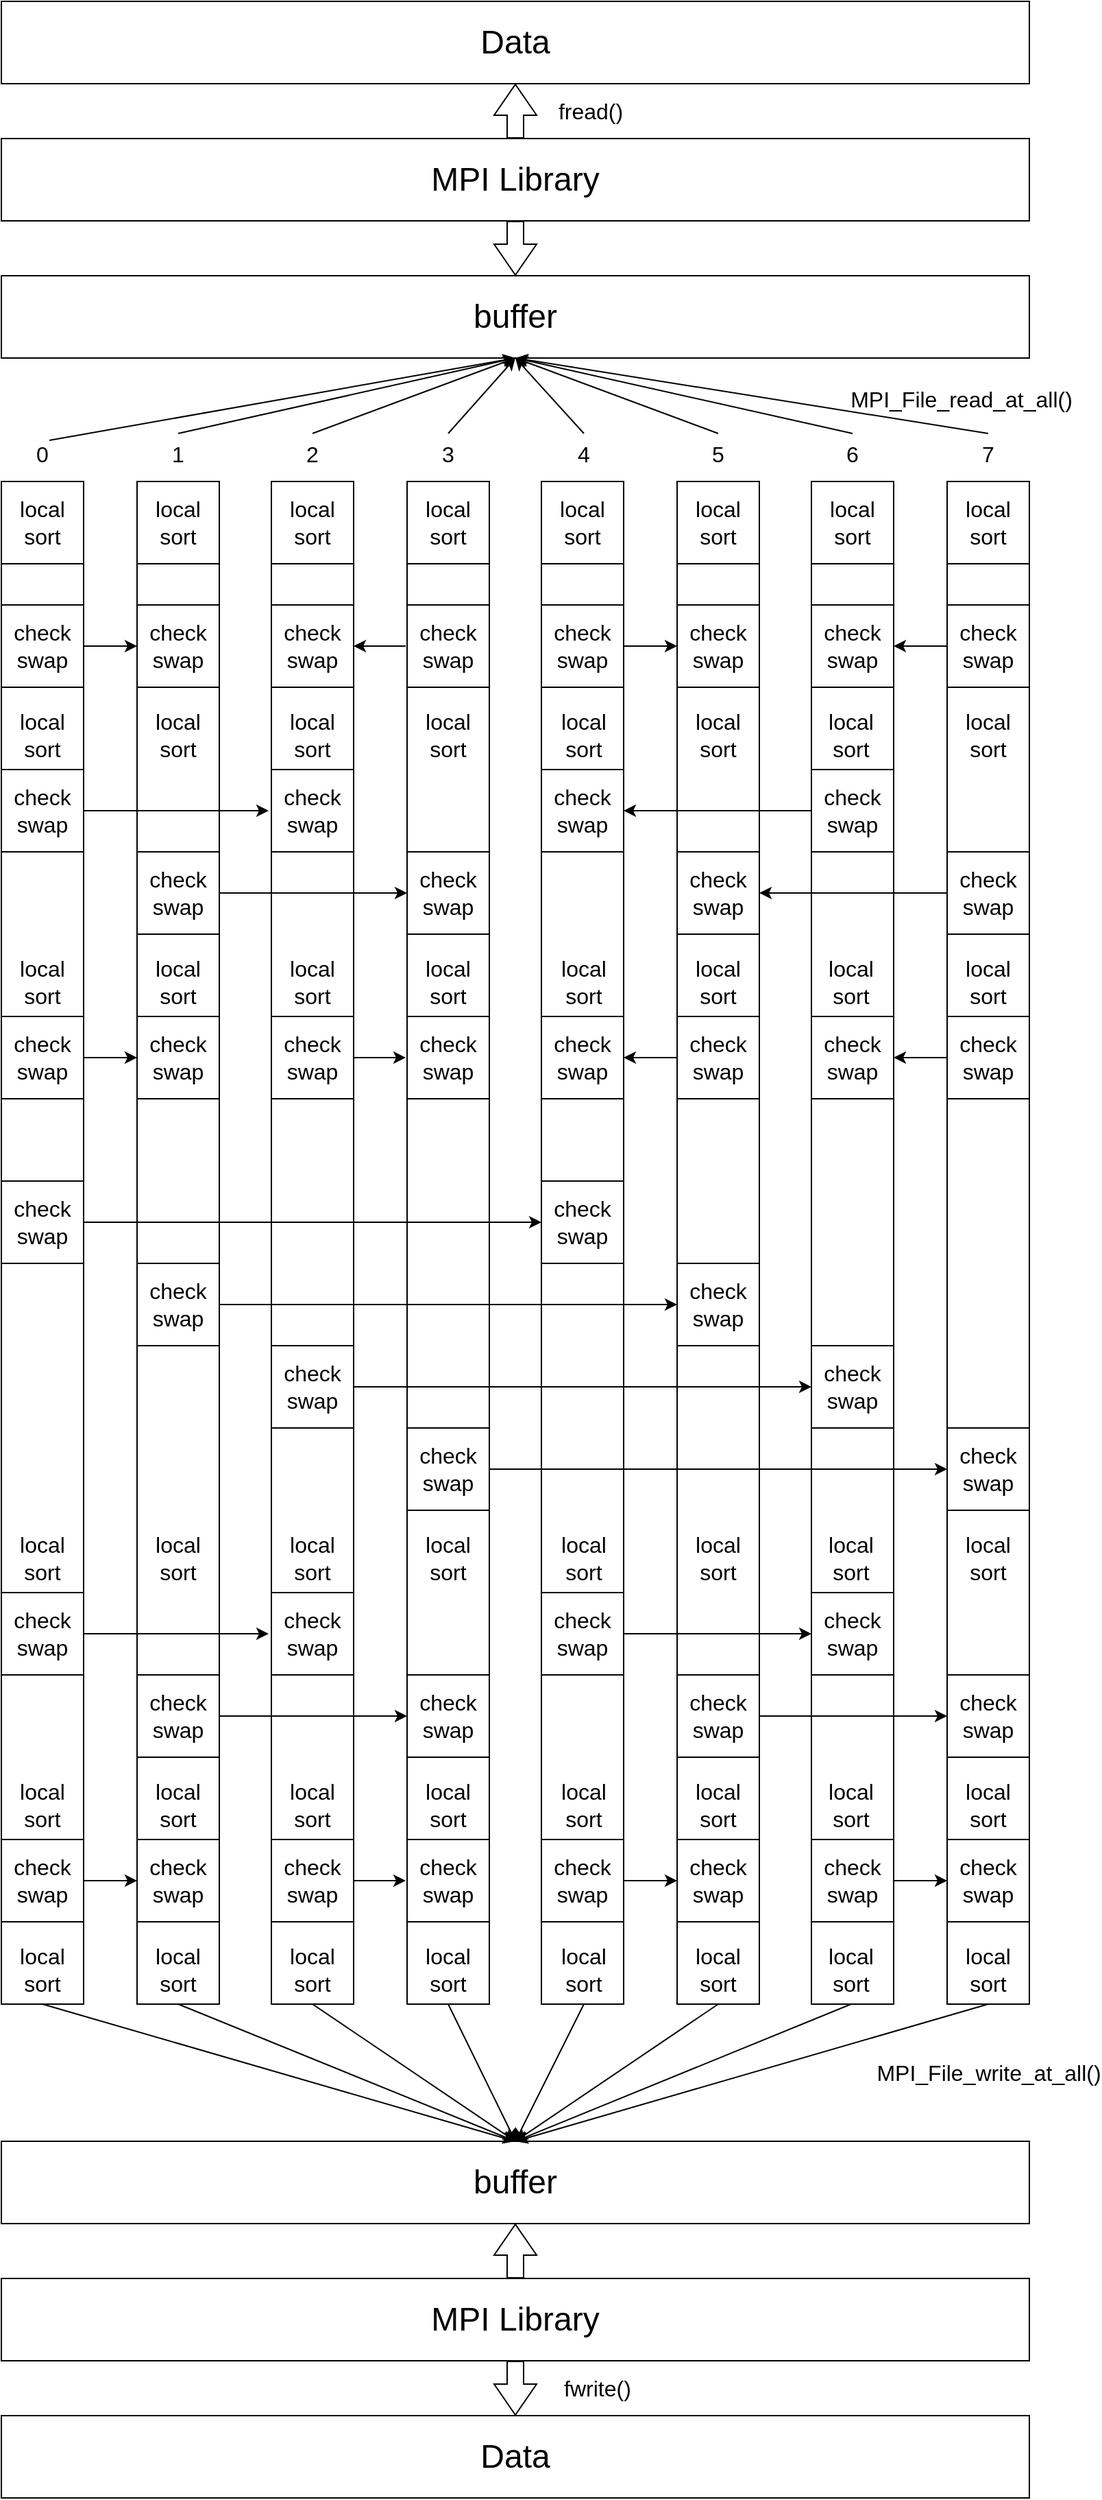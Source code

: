 <mxfile version="23.1.2" type="device">
  <diagram name="第 1 页" id="_1i21SUvx77jp9cxokIm">
    <mxGraphModel dx="954" dy="877" grid="1" gridSize="10" guides="1" tooltips="1" connect="1" arrows="1" fold="1" page="1" pageScale="1" pageWidth="900" pageHeight="1600" math="0" shadow="0">
      <root>
        <mxCell id="0" />
        <mxCell id="1" parent="0" />
        <mxCell id="kMcnjCtyU5_ult0w1ALG-1" value="&lt;font style=&quot;font-size: 24px;&quot;&gt;Data&lt;/font&gt;" style="rounded=0;whiteSpace=wrap;html=1;" parent="1" vertex="1">
          <mxGeometry x="75" y="40" width="750" height="60" as="geometry" />
        </mxCell>
        <mxCell id="aNOmOmiapZUNBAK5stLF-1" value="&lt;font style=&quot;font-size: 24px;&quot;&gt;MPI Library&lt;/font&gt;" style="rounded=0;whiteSpace=wrap;html=1;" vertex="1" parent="1">
          <mxGeometry x="75" y="140" width="750" height="60" as="geometry" />
        </mxCell>
        <mxCell id="aNOmOmiapZUNBAK5stLF-2" value="" style="shape=flexArrow;endArrow=classic;html=1;rounded=0;width=12;endSize=7.17;entryX=0.5;entryY=1;entryDx=0;entryDy=0;exitX=0.5;exitY=0;exitDx=0;exitDy=0;endWidth=18;" edge="1" parent="1" source="aNOmOmiapZUNBAK5stLF-1" target="kMcnjCtyU5_ult0w1ALG-1">
          <mxGeometry width="50" height="50" relative="1" as="geometry">
            <mxPoint x="460" y="190" as="sourcePoint" />
            <mxPoint x="510" y="140" as="targetPoint" />
          </mxGeometry>
        </mxCell>
        <mxCell id="aNOmOmiapZUNBAK5stLF-3" value="&lt;font style=&quot;font-size: 16px;&quot;&gt;fread()&lt;/font&gt;" style="text;html=1;strokeColor=none;fillColor=none;align=center;verticalAlign=middle;whiteSpace=wrap;rounded=0;" vertex="1" parent="1">
          <mxGeometry x="470" y="100" width="70" height="40" as="geometry" />
        </mxCell>
        <mxCell id="aNOmOmiapZUNBAK5stLF-4" value="&lt;font style=&quot;font-size: 24px;&quot;&gt;buffer&lt;/font&gt;" style="rounded=0;whiteSpace=wrap;html=1;" vertex="1" parent="1">
          <mxGeometry x="75" y="240" width="750" height="60" as="geometry" />
        </mxCell>
        <mxCell id="aNOmOmiapZUNBAK5stLF-5" value="" style="shape=flexArrow;endArrow=classic;html=1;rounded=0;width=12;endSize=7.17;entryX=0.5;entryY=0;entryDx=0;entryDy=0;exitX=0.5;exitY=1;exitDx=0;exitDy=0;endWidth=18;" edge="1" parent="1" source="aNOmOmiapZUNBAK5stLF-1" target="aNOmOmiapZUNBAK5stLF-4">
          <mxGeometry width="50" height="50" relative="1" as="geometry">
            <mxPoint x="460" y="150" as="sourcePoint" />
            <mxPoint x="460" y="110" as="targetPoint" />
          </mxGeometry>
        </mxCell>
        <mxCell id="aNOmOmiapZUNBAK5stLF-7" value="" style="rounded=0;whiteSpace=wrap;html=1;" vertex="1" parent="1">
          <mxGeometry x="75" y="390" width="60" height="1110" as="geometry" />
        </mxCell>
        <mxCell id="aNOmOmiapZUNBAK5stLF-21" value="0" style="text;html=1;strokeColor=none;fillColor=none;align=center;verticalAlign=middle;whiteSpace=wrap;rounded=0;fontSize=16;" vertex="1" parent="1">
          <mxGeometry x="75" y="355" width="60" height="30" as="geometry" />
        </mxCell>
        <mxCell id="aNOmOmiapZUNBAK5stLF-22" value="1" style="text;html=1;strokeColor=none;fillColor=none;align=center;verticalAlign=middle;whiteSpace=wrap;rounded=0;fontSize=16;" vertex="1" parent="1">
          <mxGeometry x="174" y="355" width="60" height="30" as="geometry" />
        </mxCell>
        <mxCell id="aNOmOmiapZUNBAK5stLF-23" value="2" style="text;html=1;strokeColor=none;fillColor=none;align=center;verticalAlign=middle;whiteSpace=wrap;rounded=0;fontSize=16;" vertex="1" parent="1">
          <mxGeometry x="272" y="355" width="60" height="30" as="geometry" />
        </mxCell>
        <mxCell id="aNOmOmiapZUNBAK5stLF-24" value="3" style="text;html=1;strokeColor=none;fillColor=none;align=center;verticalAlign=middle;whiteSpace=wrap;rounded=0;fontSize=16;" vertex="1" parent="1">
          <mxGeometry x="371" y="355" width="60" height="30" as="geometry" />
        </mxCell>
        <mxCell id="aNOmOmiapZUNBAK5stLF-25" value="4" style="text;html=1;strokeColor=none;fillColor=none;align=center;verticalAlign=middle;whiteSpace=wrap;rounded=0;fontSize=16;" vertex="1" parent="1">
          <mxGeometry x="470" y="355" width="60" height="30" as="geometry" />
        </mxCell>
        <mxCell id="aNOmOmiapZUNBAK5stLF-26" value="5" style="text;html=1;strokeColor=none;fillColor=none;align=center;verticalAlign=middle;whiteSpace=wrap;rounded=0;fontSize=16;" vertex="1" parent="1">
          <mxGeometry x="568" y="355" width="60" height="30" as="geometry" />
        </mxCell>
        <mxCell id="aNOmOmiapZUNBAK5stLF-27" value="6" style="text;html=1;strokeColor=none;fillColor=none;align=center;verticalAlign=middle;whiteSpace=wrap;rounded=0;fontSize=16;" vertex="1" parent="1">
          <mxGeometry x="666" y="355" width="60" height="30" as="geometry" />
        </mxCell>
        <mxCell id="aNOmOmiapZUNBAK5stLF-28" value="7" style="text;html=1;strokeColor=none;fillColor=none;align=center;verticalAlign=middle;whiteSpace=wrap;rounded=0;fontSize=16;" vertex="1" parent="1">
          <mxGeometry x="765" y="355" width="60" height="30" as="geometry" />
        </mxCell>
        <mxCell id="aNOmOmiapZUNBAK5stLF-33" value="" style="rounded=0;whiteSpace=wrap;html=1;" vertex="1" parent="1">
          <mxGeometry x="666" y="390" width="60" height="1110" as="geometry" />
        </mxCell>
        <mxCell id="aNOmOmiapZUNBAK5stLF-34" value="" style="rounded=0;whiteSpace=wrap;html=1;" vertex="1" parent="1">
          <mxGeometry x="174" y="390" width="60" height="1110" as="geometry" />
        </mxCell>
        <mxCell id="aNOmOmiapZUNBAK5stLF-35" value="" style="rounded=0;whiteSpace=wrap;html=1;" vertex="1" parent="1">
          <mxGeometry x="272" y="390" width="60" height="1110" as="geometry" />
        </mxCell>
        <mxCell id="aNOmOmiapZUNBAK5stLF-36" value="" style="rounded=0;whiteSpace=wrap;html=1;" vertex="1" parent="1">
          <mxGeometry x="371" y="390" width="60" height="1110" as="geometry" />
        </mxCell>
        <mxCell id="aNOmOmiapZUNBAK5stLF-37" value="" style="rounded=0;whiteSpace=wrap;html=1;" vertex="1" parent="1">
          <mxGeometry x="469" y="390" width="60" height="1110" as="geometry" />
        </mxCell>
        <mxCell id="aNOmOmiapZUNBAK5stLF-38" value="" style="rounded=0;whiteSpace=wrap;html=1;" vertex="1" parent="1">
          <mxGeometry x="568" y="390" width="60" height="1110" as="geometry" />
        </mxCell>
        <mxCell id="aNOmOmiapZUNBAK5stLF-39" value="" style="rounded=0;whiteSpace=wrap;html=1;" vertex="1" parent="1">
          <mxGeometry x="765" y="390" width="60" height="1110" as="geometry" />
        </mxCell>
        <mxCell id="aNOmOmiapZUNBAK5stLF-40" value="" style="endArrow=classic;html=1;rounded=0;entryX=0.5;entryY=1;entryDx=0;entryDy=0;" edge="1" parent="1" target="aNOmOmiapZUNBAK5stLF-4">
          <mxGeometry width="50" height="50" relative="1" as="geometry">
            <mxPoint x="110" y="360" as="sourcePoint" />
            <mxPoint x="160" y="310" as="targetPoint" />
          </mxGeometry>
        </mxCell>
        <mxCell id="aNOmOmiapZUNBAK5stLF-41" value="" style="endArrow=classic;html=1;rounded=0;entryX=0.5;entryY=1;entryDx=0;entryDy=0;exitX=0.5;exitY=0;exitDx=0;exitDy=0;" edge="1" parent="1" source="aNOmOmiapZUNBAK5stLF-22" target="aNOmOmiapZUNBAK5stLF-4">
          <mxGeometry width="50" height="50" relative="1" as="geometry">
            <mxPoint x="120" y="370" as="sourcePoint" />
            <mxPoint x="460" y="310" as="targetPoint" />
          </mxGeometry>
        </mxCell>
        <mxCell id="aNOmOmiapZUNBAK5stLF-42" value="" style="endArrow=classic;html=1;rounded=0;exitX=0.5;exitY=0;exitDx=0;exitDy=0;" edge="1" parent="1" source="aNOmOmiapZUNBAK5stLF-23">
          <mxGeometry width="50" height="50" relative="1" as="geometry">
            <mxPoint x="130" y="380" as="sourcePoint" />
            <mxPoint x="450" y="300" as="targetPoint" />
          </mxGeometry>
        </mxCell>
        <mxCell id="aNOmOmiapZUNBAK5stLF-43" value="" style="endArrow=classic;html=1;rounded=0;exitX=0.5;exitY=0;exitDx=0;exitDy=0;entryX=0.5;entryY=1;entryDx=0;entryDy=0;" edge="1" parent="1" source="aNOmOmiapZUNBAK5stLF-24" target="aNOmOmiapZUNBAK5stLF-4">
          <mxGeometry width="50" height="50" relative="1" as="geometry">
            <mxPoint x="140" y="390" as="sourcePoint" />
            <mxPoint x="440" y="300" as="targetPoint" />
          </mxGeometry>
        </mxCell>
        <mxCell id="aNOmOmiapZUNBAK5stLF-44" value="" style="endArrow=classic;html=1;rounded=0;entryX=0.5;entryY=1;entryDx=0;entryDy=0;exitX=0.5;exitY=0;exitDx=0;exitDy=0;" edge="1" parent="1" source="aNOmOmiapZUNBAK5stLF-25" target="aNOmOmiapZUNBAK5stLF-4">
          <mxGeometry width="50" height="50" relative="1" as="geometry">
            <mxPoint x="150" y="400" as="sourcePoint" />
            <mxPoint x="490" y="340" as="targetPoint" />
          </mxGeometry>
        </mxCell>
        <mxCell id="aNOmOmiapZUNBAK5stLF-45" value="" style="endArrow=classic;html=1;rounded=0;entryX=0.5;entryY=1;entryDx=0;entryDy=0;exitX=0.5;exitY=0;exitDx=0;exitDy=0;" edge="1" parent="1" source="aNOmOmiapZUNBAK5stLF-26" target="aNOmOmiapZUNBAK5stLF-4">
          <mxGeometry width="50" height="50" relative="1" as="geometry">
            <mxPoint x="160" y="410" as="sourcePoint" />
            <mxPoint x="500" y="350" as="targetPoint" />
          </mxGeometry>
        </mxCell>
        <mxCell id="aNOmOmiapZUNBAK5stLF-46" value="" style="endArrow=classic;html=1;rounded=0;entryX=0.5;entryY=1;entryDx=0;entryDy=0;exitX=0.5;exitY=0;exitDx=0;exitDy=0;" edge="1" parent="1" source="aNOmOmiapZUNBAK5stLF-27" target="aNOmOmiapZUNBAK5stLF-4">
          <mxGeometry width="50" height="50" relative="1" as="geometry">
            <mxPoint x="170" y="420" as="sourcePoint" />
            <mxPoint x="510" y="360" as="targetPoint" />
          </mxGeometry>
        </mxCell>
        <mxCell id="aNOmOmiapZUNBAK5stLF-47" value="" style="endArrow=classic;html=1;rounded=0;entryX=0.5;entryY=1;entryDx=0;entryDy=0;exitX=0.5;exitY=0;exitDx=0;exitDy=0;" edge="1" parent="1" source="aNOmOmiapZUNBAK5stLF-28" target="aNOmOmiapZUNBAK5stLF-4">
          <mxGeometry width="50" height="50" relative="1" as="geometry">
            <mxPoint x="180" y="430" as="sourcePoint" />
            <mxPoint x="520" y="370" as="targetPoint" />
          </mxGeometry>
        </mxCell>
        <mxCell id="aNOmOmiapZUNBAK5stLF-48" value="&lt;span style=&quot;font-size: 16px;&quot;&gt;MPI_File_read_at_all()&lt;br&gt;&lt;/span&gt;" style="text;html=1;strokeColor=none;fillColor=none;align=center;verticalAlign=middle;whiteSpace=wrap;rounded=0;" vertex="1" parent="1">
          <mxGeometry x="720" y="310" width="111" height="40" as="geometry" />
        </mxCell>
        <mxCell id="aNOmOmiapZUNBAK5stLF-49" value="" style="whiteSpace=wrap;html=1;aspect=fixed;" vertex="1" parent="1">
          <mxGeometry x="75" y="390" width="60" height="60" as="geometry" />
        </mxCell>
        <mxCell id="aNOmOmiapZUNBAK5stLF-53" value="&lt;span style=&quot;font-size: 16px;&quot;&gt;local sort&lt;br&gt;&lt;/span&gt;" style="text;html=1;strokeColor=none;fillColor=none;align=center;verticalAlign=middle;whiteSpace=wrap;rounded=0;" vertex="1" parent="1">
          <mxGeometry x="80" y="395" width="50" height="50" as="geometry" />
        </mxCell>
        <mxCell id="aNOmOmiapZUNBAK5stLF-54" value="" style="whiteSpace=wrap;html=1;aspect=fixed;" vertex="1" parent="1">
          <mxGeometry x="174" y="390" width="60" height="60" as="geometry" />
        </mxCell>
        <mxCell id="aNOmOmiapZUNBAK5stLF-55" value="&lt;span style=&quot;font-size: 16px;&quot;&gt;local sort&lt;br&gt;&lt;/span&gt;" style="text;html=1;strokeColor=none;fillColor=none;align=center;verticalAlign=middle;whiteSpace=wrap;rounded=0;" vertex="1" parent="1">
          <mxGeometry x="179" y="395" width="50" height="50" as="geometry" />
        </mxCell>
        <mxCell id="aNOmOmiapZUNBAK5stLF-56" value="" style="whiteSpace=wrap;html=1;aspect=fixed;" vertex="1" parent="1">
          <mxGeometry x="272" y="390" width="60" height="60" as="geometry" />
        </mxCell>
        <mxCell id="aNOmOmiapZUNBAK5stLF-57" value="&lt;span style=&quot;font-size: 16px;&quot;&gt;local sort&lt;br&gt;&lt;/span&gt;" style="text;html=1;strokeColor=none;fillColor=none;align=center;verticalAlign=middle;whiteSpace=wrap;rounded=0;" vertex="1" parent="1">
          <mxGeometry x="277" y="395" width="50" height="50" as="geometry" />
        </mxCell>
        <mxCell id="aNOmOmiapZUNBAK5stLF-58" value="" style="whiteSpace=wrap;html=1;aspect=fixed;" vertex="1" parent="1">
          <mxGeometry x="371" y="390" width="60" height="60" as="geometry" />
        </mxCell>
        <mxCell id="aNOmOmiapZUNBAK5stLF-59" value="&lt;span style=&quot;font-size: 16px;&quot;&gt;local sort&lt;br&gt;&lt;/span&gt;" style="text;html=1;strokeColor=none;fillColor=none;align=center;verticalAlign=middle;whiteSpace=wrap;rounded=0;" vertex="1" parent="1">
          <mxGeometry x="376" y="395" width="50" height="50" as="geometry" />
        </mxCell>
        <mxCell id="aNOmOmiapZUNBAK5stLF-60" value="" style="whiteSpace=wrap;html=1;aspect=fixed;" vertex="1" parent="1">
          <mxGeometry x="469" y="390" width="60" height="60" as="geometry" />
        </mxCell>
        <mxCell id="aNOmOmiapZUNBAK5stLF-61" value="&lt;span style=&quot;font-size: 16px;&quot;&gt;local sort&lt;br&gt;&lt;/span&gt;" style="text;html=1;strokeColor=none;fillColor=none;align=center;verticalAlign=middle;whiteSpace=wrap;rounded=0;" vertex="1" parent="1">
          <mxGeometry x="474" y="395" width="50" height="50" as="geometry" />
        </mxCell>
        <mxCell id="aNOmOmiapZUNBAK5stLF-62" value="" style="whiteSpace=wrap;html=1;aspect=fixed;" vertex="1" parent="1">
          <mxGeometry x="568" y="390" width="60" height="60" as="geometry" />
        </mxCell>
        <mxCell id="aNOmOmiapZUNBAK5stLF-63" value="&lt;span style=&quot;font-size: 16px;&quot;&gt;local sort&lt;br&gt;&lt;/span&gt;" style="text;html=1;strokeColor=none;fillColor=none;align=center;verticalAlign=middle;whiteSpace=wrap;rounded=0;" vertex="1" parent="1">
          <mxGeometry x="573" y="395" width="50" height="50" as="geometry" />
        </mxCell>
        <mxCell id="aNOmOmiapZUNBAK5stLF-64" value="" style="whiteSpace=wrap;html=1;aspect=fixed;" vertex="1" parent="1">
          <mxGeometry x="666" y="390" width="60" height="60" as="geometry" />
        </mxCell>
        <mxCell id="aNOmOmiapZUNBAK5stLF-65" value="&lt;span style=&quot;font-size: 16px;&quot;&gt;local sort&lt;br&gt;&lt;/span&gt;" style="text;html=1;strokeColor=none;fillColor=none;align=center;verticalAlign=middle;whiteSpace=wrap;rounded=0;" vertex="1" parent="1">
          <mxGeometry x="671" y="395" width="50" height="50" as="geometry" />
        </mxCell>
        <mxCell id="aNOmOmiapZUNBAK5stLF-66" value="" style="whiteSpace=wrap;html=1;aspect=fixed;" vertex="1" parent="1">
          <mxGeometry x="765" y="390" width="60" height="60" as="geometry" />
        </mxCell>
        <mxCell id="aNOmOmiapZUNBAK5stLF-67" value="&lt;span style=&quot;font-size: 16px;&quot;&gt;local sort&lt;br&gt;&lt;/span&gt;" style="text;html=1;strokeColor=none;fillColor=none;align=center;verticalAlign=middle;whiteSpace=wrap;rounded=0;" vertex="1" parent="1">
          <mxGeometry x="770" y="395" width="50" height="50" as="geometry" />
        </mxCell>
        <mxCell id="aNOmOmiapZUNBAK5stLF-162" style="edgeStyle=orthogonalEdgeStyle;rounded=0;orthogonalLoop=1;jettySize=auto;html=1;entryX=0;entryY=0.5;entryDx=0;entryDy=0;" edge="1" parent="1" source="aNOmOmiapZUNBAK5stLF-73" target="aNOmOmiapZUNBAK5stLF-91">
          <mxGeometry relative="1" as="geometry" />
        </mxCell>
        <mxCell id="aNOmOmiapZUNBAK5stLF-73" value="" style="whiteSpace=wrap;html=1;aspect=fixed;" vertex="1" parent="1">
          <mxGeometry x="75" y="480" width="60" height="60" as="geometry" />
        </mxCell>
        <mxCell id="aNOmOmiapZUNBAK5stLF-74" value="&lt;span style=&quot;font-size: 16px;&quot;&gt;check&lt;br&gt;swap&lt;br&gt;&lt;/span&gt;" style="text;html=1;strokeColor=none;fillColor=none;align=center;verticalAlign=middle;whiteSpace=wrap;rounded=0;" vertex="1" parent="1">
          <mxGeometry x="80" y="485" width="50" height="50" as="geometry" />
        </mxCell>
        <mxCell id="aNOmOmiapZUNBAK5stLF-164" style="edgeStyle=orthogonalEdgeStyle;rounded=0;orthogonalLoop=1;jettySize=auto;html=1;entryX=1;entryY=0.5;entryDx=0;entryDy=0;" edge="1" parent="1" source="aNOmOmiapZUNBAK5stLF-75" target="aNOmOmiapZUNBAK5stLF-106">
          <mxGeometry relative="1" as="geometry" />
        </mxCell>
        <mxCell id="aNOmOmiapZUNBAK5stLF-75" value="" style="whiteSpace=wrap;html=1;aspect=fixed;" vertex="1" parent="1">
          <mxGeometry x="765" y="480" width="60" height="60" as="geometry" />
        </mxCell>
        <mxCell id="aNOmOmiapZUNBAK5stLF-76" value="&lt;span style=&quot;font-size: 16px;&quot;&gt;check&lt;br&gt;swap&lt;br&gt;&lt;/span&gt;" style="text;html=1;strokeColor=none;fillColor=none;align=center;verticalAlign=middle;whiteSpace=wrap;rounded=0;" vertex="1" parent="1">
          <mxGeometry x="770" y="485" width="50" height="50" as="geometry" />
        </mxCell>
        <mxCell id="aNOmOmiapZUNBAK5stLF-91" value="" style="whiteSpace=wrap;html=1;aspect=fixed;" vertex="1" parent="1">
          <mxGeometry x="174" y="480" width="60" height="60" as="geometry" />
        </mxCell>
        <mxCell id="aNOmOmiapZUNBAK5stLF-92" value="&lt;span style=&quot;font-size: 16px;&quot;&gt;check&lt;br&gt;swap&lt;br&gt;&lt;/span&gt;" style="text;html=1;strokeColor=none;fillColor=none;align=center;verticalAlign=middle;whiteSpace=wrap;rounded=0;" vertex="1" parent="1">
          <mxGeometry x="179" y="485" width="50" height="50" as="geometry" />
        </mxCell>
        <mxCell id="aNOmOmiapZUNBAK5stLF-93" value="" style="whiteSpace=wrap;html=1;aspect=fixed;" vertex="1" parent="1">
          <mxGeometry x="272" y="480" width="60" height="60" as="geometry" />
        </mxCell>
        <mxCell id="aNOmOmiapZUNBAK5stLF-94" value="&lt;span style=&quot;font-size: 16px;&quot;&gt;check&lt;br&gt;swap&lt;br&gt;&lt;/span&gt;" style="text;html=1;strokeColor=none;fillColor=none;align=center;verticalAlign=middle;whiteSpace=wrap;rounded=0;" vertex="1" parent="1">
          <mxGeometry x="277" y="485" width="50" height="50" as="geometry" />
        </mxCell>
        <mxCell id="aNOmOmiapZUNBAK5stLF-100" value="" style="whiteSpace=wrap;html=1;aspect=fixed;" vertex="1" parent="1">
          <mxGeometry x="371" y="480" width="60" height="60" as="geometry" />
        </mxCell>
        <mxCell id="aNOmOmiapZUNBAK5stLF-161" style="edgeStyle=orthogonalEdgeStyle;rounded=0;orthogonalLoop=1;jettySize=auto;html=1;entryX=1;entryY=0.5;entryDx=0;entryDy=0;" edge="1" parent="1" target="aNOmOmiapZUNBAK5stLF-93">
          <mxGeometry relative="1" as="geometry">
            <mxPoint x="370" y="510" as="sourcePoint" />
          </mxGeometry>
        </mxCell>
        <mxCell id="aNOmOmiapZUNBAK5stLF-101" value="&lt;span style=&quot;font-size: 16px;&quot;&gt;check&lt;br&gt;swap&lt;br&gt;&lt;/span&gt;" style="text;html=1;strokeColor=none;fillColor=none;align=center;verticalAlign=middle;whiteSpace=wrap;rounded=0;" vertex="1" parent="1">
          <mxGeometry x="376" y="485" width="50" height="50" as="geometry" />
        </mxCell>
        <mxCell id="aNOmOmiapZUNBAK5stLF-163" style="edgeStyle=orthogonalEdgeStyle;rounded=0;orthogonalLoop=1;jettySize=auto;html=1;entryX=0;entryY=0.5;entryDx=0;entryDy=0;" edge="1" parent="1" source="aNOmOmiapZUNBAK5stLF-102" target="aNOmOmiapZUNBAK5stLF-104">
          <mxGeometry relative="1" as="geometry" />
        </mxCell>
        <mxCell id="aNOmOmiapZUNBAK5stLF-102" value="" style="whiteSpace=wrap;html=1;aspect=fixed;" vertex="1" parent="1">
          <mxGeometry x="469" y="480" width="60" height="60" as="geometry" />
        </mxCell>
        <mxCell id="aNOmOmiapZUNBAK5stLF-103" value="&lt;span style=&quot;font-size: 16px;&quot;&gt;check&lt;br&gt;swap&lt;br&gt;&lt;/span&gt;" style="text;html=1;strokeColor=none;fillColor=none;align=center;verticalAlign=middle;whiteSpace=wrap;rounded=0;" vertex="1" parent="1">
          <mxGeometry x="474" y="485" width="50" height="50" as="geometry" />
        </mxCell>
        <mxCell id="aNOmOmiapZUNBAK5stLF-104" value="" style="whiteSpace=wrap;html=1;aspect=fixed;" vertex="1" parent="1">
          <mxGeometry x="568" y="480" width="60" height="60" as="geometry" />
        </mxCell>
        <mxCell id="aNOmOmiapZUNBAK5stLF-105" value="&lt;span style=&quot;font-size: 16px;&quot;&gt;check&lt;br&gt;swap&lt;br&gt;&lt;/span&gt;" style="text;html=1;strokeColor=none;fillColor=none;align=center;verticalAlign=middle;whiteSpace=wrap;rounded=0;" vertex="1" parent="1">
          <mxGeometry x="573" y="485" width="50" height="50" as="geometry" />
        </mxCell>
        <mxCell id="aNOmOmiapZUNBAK5stLF-106" value="" style="whiteSpace=wrap;html=1;aspect=fixed;" vertex="1" parent="1">
          <mxGeometry x="666" y="480" width="60" height="60" as="geometry" />
        </mxCell>
        <mxCell id="aNOmOmiapZUNBAK5stLF-107" value="&lt;span style=&quot;font-size: 16px;&quot;&gt;check&lt;br&gt;swap&lt;br&gt;&lt;/span&gt;" style="text;html=1;strokeColor=none;fillColor=none;align=center;verticalAlign=middle;whiteSpace=wrap;rounded=0;" vertex="1" parent="1">
          <mxGeometry x="671" y="485" width="50" height="50" as="geometry" />
        </mxCell>
        <mxCell id="aNOmOmiapZUNBAK5stLF-132" value="" style="whiteSpace=wrap;html=1;aspect=fixed;" vertex="1" parent="1">
          <mxGeometry x="75" y="600" width="60" height="60" as="geometry" />
        </mxCell>
        <mxCell id="aNOmOmiapZUNBAK5stLF-152" style="edgeStyle=orthogonalEdgeStyle;rounded=0;orthogonalLoop=1;jettySize=auto;html=1;exitX=1;exitY=0.5;exitDx=0;exitDy=0;" edge="1" parent="1" source="aNOmOmiapZUNBAK5stLF-132">
          <mxGeometry relative="1" as="geometry">
            <mxPoint x="270" y="630" as="targetPoint" />
            <mxPoint x="150" y="630" as="sourcePoint" />
          </mxGeometry>
        </mxCell>
        <mxCell id="aNOmOmiapZUNBAK5stLF-133" value="&lt;span style=&quot;font-size: 16px;&quot;&gt;check&lt;br&gt;swap&lt;br&gt;&lt;/span&gt;" style="text;html=1;strokeColor=none;fillColor=none;align=center;verticalAlign=middle;whiteSpace=wrap;rounded=0;" vertex="1" parent="1">
          <mxGeometry x="80" y="605" width="50" height="50" as="geometry" />
        </mxCell>
        <mxCell id="aNOmOmiapZUNBAK5stLF-169" style="edgeStyle=orthogonalEdgeStyle;rounded=0;orthogonalLoop=1;jettySize=auto;html=1;entryX=1;entryY=0.5;entryDx=0;entryDy=0;" edge="1" parent="1" source="aNOmOmiapZUNBAK5stLF-134" target="aNOmOmiapZUNBAK5stLF-144">
          <mxGeometry relative="1" as="geometry" />
        </mxCell>
        <mxCell id="aNOmOmiapZUNBAK5stLF-134" value="" style="whiteSpace=wrap;html=1;aspect=fixed;" vertex="1" parent="1">
          <mxGeometry x="765" y="660" width="60" height="60" as="geometry" />
        </mxCell>
        <mxCell id="aNOmOmiapZUNBAK5stLF-135" value="&lt;span style=&quot;font-size: 16px;&quot;&gt;check&lt;br&gt;swap&lt;br&gt;&lt;/span&gt;" style="text;html=1;strokeColor=none;fillColor=none;align=center;verticalAlign=middle;whiteSpace=wrap;rounded=0;" vertex="1" parent="1">
          <mxGeometry x="770" y="665" width="50" height="50" as="geometry" />
        </mxCell>
        <mxCell id="aNOmOmiapZUNBAK5stLF-166" style="edgeStyle=orthogonalEdgeStyle;rounded=0;orthogonalLoop=1;jettySize=auto;html=1;entryX=0;entryY=0.5;entryDx=0;entryDy=0;" edge="1" parent="1" source="aNOmOmiapZUNBAK5stLF-136" target="aNOmOmiapZUNBAK5stLF-140">
          <mxGeometry relative="1" as="geometry" />
        </mxCell>
        <mxCell id="aNOmOmiapZUNBAK5stLF-136" value="" style="whiteSpace=wrap;html=1;aspect=fixed;" vertex="1" parent="1">
          <mxGeometry x="174" y="660" width="60" height="60" as="geometry" />
        </mxCell>
        <mxCell id="aNOmOmiapZUNBAK5stLF-137" value="&lt;span style=&quot;font-size: 16px;&quot;&gt;check&lt;br&gt;swap&lt;br&gt;&lt;/span&gt;" style="text;html=1;strokeColor=none;fillColor=none;align=center;verticalAlign=middle;whiteSpace=wrap;rounded=0;" vertex="1" parent="1">
          <mxGeometry x="179" y="665" width="50" height="50" as="geometry" />
        </mxCell>
        <mxCell id="aNOmOmiapZUNBAK5stLF-138" value="" style="whiteSpace=wrap;html=1;aspect=fixed;" vertex="1" parent="1">
          <mxGeometry x="272" y="600" width="60" height="60" as="geometry" />
        </mxCell>
        <mxCell id="aNOmOmiapZUNBAK5stLF-139" value="&lt;span style=&quot;font-size: 16px;&quot;&gt;check&lt;br&gt;swap&lt;br&gt;&lt;/span&gt;" style="text;html=1;strokeColor=none;fillColor=none;align=center;verticalAlign=middle;whiteSpace=wrap;rounded=0;" vertex="1" parent="1">
          <mxGeometry x="277" y="605" width="50" height="50" as="geometry" />
        </mxCell>
        <mxCell id="aNOmOmiapZUNBAK5stLF-140" value="" style="whiteSpace=wrap;html=1;aspect=fixed;" vertex="1" parent="1">
          <mxGeometry x="371" y="660" width="60" height="60" as="geometry" />
        </mxCell>
        <mxCell id="aNOmOmiapZUNBAK5stLF-141" value="&lt;span style=&quot;font-size: 16px;&quot;&gt;check&lt;br&gt;swap&lt;br&gt;&lt;/span&gt;" style="text;html=1;strokeColor=none;fillColor=none;align=center;verticalAlign=middle;whiteSpace=wrap;rounded=0;" vertex="1" parent="1">
          <mxGeometry x="376" y="665" width="50" height="50" as="geometry" />
        </mxCell>
        <mxCell id="aNOmOmiapZUNBAK5stLF-142" value="" style="whiteSpace=wrap;html=1;aspect=fixed;" vertex="1" parent="1">
          <mxGeometry x="469" y="600" width="60" height="60" as="geometry" />
        </mxCell>
        <mxCell id="aNOmOmiapZUNBAK5stLF-143" value="&lt;span style=&quot;font-size: 16px;&quot;&gt;check&lt;br&gt;swap&lt;br&gt;&lt;/span&gt;" style="text;html=1;strokeColor=none;fillColor=none;align=center;verticalAlign=middle;whiteSpace=wrap;rounded=0;" vertex="1" parent="1">
          <mxGeometry x="474" y="605" width="50" height="50" as="geometry" />
        </mxCell>
        <mxCell id="aNOmOmiapZUNBAK5stLF-144" value="" style="whiteSpace=wrap;html=1;aspect=fixed;" vertex="1" parent="1">
          <mxGeometry x="568" y="660" width="60" height="60" as="geometry" />
        </mxCell>
        <mxCell id="aNOmOmiapZUNBAK5stLF-145" value="&lt;span style=&quot;font-size: 16px;&quot;&gt;check&lt;br&gt;swap&lt;br&gt;&lt;/span&gt;" style="text;html=1;strokeColor=none;fillColor=none;align=center;verticalAlign=middle;whiteSpace=wrap;rounded=0;" vertex="1" parent="1">
          <mxGeometry x="573" y="665" width="50" height="50" as="geometry" />
        </mxCell>
        <mxCell id="aNOmOmiapZUNBAK5stLF-168" style="edgeStyle=orthogonalEdgeStyle;rounded=0;orthogonalLoop=1;jettySize=auto;html=1;entryX=1;entryY=0.5;entryDx=0;entryDy=0;" edge="1" parent="1" source="aNOmOmiapZUNBAK5stLF-146" target="aNOmOmiapZUNBAK5stLF-142">
          <mxGeometry relative="1" as="geometry" />
        </mxCell>
        <mxCell id="aNOmOmiapZUNBAK5stLF-146" value="" style="whiteSpace=wrap;html=1;aspect=fixed;" vertex="1" parent="1">
          <mxGeometry x="666" y="600" width="60" height="60" as="geometry" />
        </mxCell>
        <mxCell id="aNOmOmiapZUNBAK5stLF-147" value="&lt;span style=&quot;font-size: 16px;&quot;&gt;check&lt;br&gt;swap&lt;br&gt;&lt;/span&gt;" style="text;html=1;strokeColor=none;fillColor=none;align=center;verticalAlign=middle;whiteSpace=wrap;rounded=0;" vertex="1" parent="1">
          <mxGeometry x="671" y="605" width="50" height="50" as="geometry" />
        </mxCell>
        <mxCell id="aNOmOmiapZUNBAK5stLF-170" style="edgeStyle=orthogonalEdgeStyle;rounded=0;orthogonalLoop=1;jettySize=auto;html=1;entryX=0;entryY=0.5;entryDx=0;entryDy=0;" edge="1" parent="1" source="aNOmOmiapZUNBAK5stLF-171" target="aNOmOmiapZUNBAK5stLF-176">
          <mxGeometry relative="1" as="geometry" />
        </mxCell>
        <mxCell id="aNOmOmiapZUNBAK5stLF-171" value="" style="whiteSpace=wrap;html=1;aspect=fixed;" vertex="1" parent="1">
          <mxGeometry x="75" y="780" width="60" height="60" as="geometry" />
        </mxCell>
        <mxCell id="aNOmOmiapZUNBAK5stLF-172" value="&lt;span style=&quot;font-size: 16px;&quot;&gt;check&lt;br&gt;swap&lt;br&gt;&lt;/span&gt;" style="text;html=1;strokeColor=none;fillColor=none;align=center;verticalAlign=middle;whiteSpace=wrap;rounded=0;" vertex="1" parent="1">
          <mxGeometry x="80" y="785" width="50" height="50" as="geometry" />
        </mxCell>
        <mxCell id="aNOmOmiapZUNBAK5stLF-173" style="edgeStyle=orthogonalEdgeStyle;rounded=0;orthogonalLoop=1;jettySize=auto;html=1;entryX=1;entryY=0.5;entryDx=0;entryDy=0;" edge="1" parent="1" source="aNOmOmiapZUNBAK5stLF-174" target="aNOmOmiapZUNBAK5stLF-188">
          <mxGeometry relative="1" as="geometry" />
        </mxCell>
        <mxCell id="aNOmOmiapZUNBAK5stLF-174" value="" style="whiteSpace=wrap;html=1;aspect=fixed;" vertex="1" parent="1">
          <mxGeometry x="765" y="780" width="60" height="60" as="geometry" />
        </mxCell>
        <mxCell id="aNOmOmiapZUNBAK5stLF-175" value="&lt;span style=&quot;font-size: 16px;&quot;&gt;check&lt;br&gt;swap&lt;br&gt;&lt;/span&gt;" style="text;html=1;strokeColor=none;fillColor=none;align=center;verticalAlign=middle;whiteSpace=wrap;rounded=0;" vertex="1" parent="1">
          <mxGeometry x="770" y="785" width="50" height="50" as="geometry" />
        </mxCell>
        <mxCell id="aNOmOmiapZUNBAK5stLF-176" value="" style="whiteSpace=wrap;html=1;aspect=fixed;" vertex="1" parent="1">
          <mxGeometry x="174" y="780" width="60" height="60" as="geometry" />
        </mxCell>
        <mxCell id="aNOmOmiapZUNBAK5stLF-177" value="&lt;span style=&quot;font-size: 16px;&quot;&gt;check&lt;br&gt;swap&lt;br&gt;&lt;/span&gt;" style="text;html=1;strokeColor=none;fillColor=none;align=center;verticalAlign=middle;whiteSpace=wrap;rounded=0;" vertex="1" parent="1">
          <mxGeometry x="179" y="785" width="50" height="50" as="geometry" />
        </mxCell>
        <mxCell id="aNOmOmiapZUNBAK5stLF-178" value="" style="whiteSpace=wrap;html=1;aspect=fixed;" vertex="1" parent="1">
          <mxGeometry x="272" y="780" width="60" height="60" as="geometry" />
        </mxCell>
        <mxCell id="aNOmOmiapZUNBAK5stLF-179" value="&lt;span style=&quot;font-size: 16px;&quot;&gt;check&lt;br&gt;swap&lt;br&gt;&lt;/span&gt;" style="text;html=1;strokeColor=none;fillColor=none;align=center;verticalAlign=middle;whiteSpace=wrap;rounded=0;" vertex="1" parent="1">
          <mxGeometry x="277" y="785" width="50" height="50" as="geometry" />
        </mxCell>
        <mxCell id="aNOmOmiapZUNBAK5stLF-180" value="" style="whiteSpace=wrap;html=1;aspect=fixed;" vertex="1" parent="1">
          <mxGeometry x="371" y="780" width="60" height="60" as="geometry" />
        </mxCell>
        <mxCell id="aNOmOmiapZUNBAK5stLF-181" style="edgeStyle=orthogonalEdgeStyle;rounded=0;orthogonalLoop=1;jettySize=auto;html=1;entryX=1;entryY=0.5;entryDx=0;entryDy=0;exitX=1;exitY=0.5;exitDx=0;exitDy=0;" edge="1" parent="1" source="aNOmOmiapZUNBAK5stLF-178">
          <mxGeometry relative="1" as="geometry">
            <mxPoint x="370" y="810" as="targetPoint" />
          </mxGeometry>
        </mxCell>
        <mxCell id="aNOmOmiapZUNBAK5stLF-182" value="&lt;span style=&quot;font-size: 16px;&quot;&gt;check&lt;br&gt;swap&lt;br&gt;&lt;/span&gt;" style="text;html=1;strokeColor=none;fillColor=none;align=center;verticalAlign=middle;whiteSpace=wrap;rounded=0;" vertex="1" parent="1">
          <mxGeometry x="376" y="785" width="50" height="50" as="geometry" />
        </mxCell>
        <mxCell id="aNOmOmiapZUNBAK5stLF-183" style="edgeStyle=orthogonalEdgeStyle;rounded=0;orthogonalLoop=1;jettySize=auto;html=1;exitX=0;exitY=0.5;exitDx=0;exitDy=0;" edge="1" parent="1" source="aNOmOmiapZUNBAK5stLF-186" target="aNOmOmiapZUNBAK5stLF-184">
          <mxGeometry relative="1" as="geometry" />
        </mxCell>
        <mxCell id="aNOmOmiapZUNBAK5stLF-184" value="" style="whiteSpace=wrap;html=1;aspect=fixed;" vertex="1" parent="1">
          <mxGeometry x="469" y="780" width="60" height="60" as="geometry" />
        </mxCell>
        <mxCell id="aNOmOmiapZUNBAK5stLF-185" value="&lt;span style=&quot;font-size: 16px;&quot;&gt;check&lt;br&gt;swap&lt;br&gt;&lt;/span&gt;" style="text;html=1;strokeColor=none;fillColor=none;align=center;verticalAlign=middle;whiteSpace=wrap;rounded=0;" vertex="1" parent="1">
          <mxGeometry x="474" y="785" width="50" height="50" as="geometry" />
        </mxCell>
        <mxCell id="aNOmOmiapZUNBAK5stLF-186" value="" style="whiteSpace=wrap;html=1;aspect=fixed;" vertex="1" parent="1">
          <mxGeometry x="568" y="780" width="60" height="60" as="geometry" />
        </mxCell>
        <mxCell id="aNOmOmiapZUNBAK5stLF-187" value="&lt;span style=&quot;font-size: 16px;&quot;&gt;check&lt;br&gt;swap&lt;br&gt;&lt;/span&gt;" style="text;html=1;strokeColor=none;fillColor=none;align=center;verticalAlign=middle;whiteSpace=wrap;rounded=0;" vertex="1" parent="1">
          <mxGeometry x="573" y="785" width="50" height="50" as="geometry" />
        </mxCell>
        <mxCell id="aNOmOmiapZUNBAK5stLF-188" value="" style="whiteSpace=wrap;html=1;aspect=fixed;" vertex="1" parent="1">
          <mxGeometry x="666" y="780" width="60" height="60" as="geometry" />
        </mxCell>
        <mxCell id="aNOmOmiapZUNBAK5stLF-189" value="&lt;span style=&quot;font-size: 16px;&quot;&gt;check&lt;br&gt;swap&lt;br&gt;&lt;/span&gt;" style="text;html=1;strokeColor=none;fillColor=none;align=center;verticalAlign=middle;whiteSpace=wrap;rounded=0;" vertex="1" parent="1">
          <mxGeometry x="671" y="785" width="50" height="50" as="geometry" />
        </mxCell>
        <mxCell id="aNOmOmiapZUNBAK5stLF-220" style="edgeStyle=orthogonalEdgeStyle;rounded=0;orthogonalLoop=1;jettySize=auto;html=1;entryX=0;entryY=0.5;entryDx=0;entryDy=0;" edge="1" parent="1" source="aNOmOmiapZUNBAK5stLF-192" target="aNOmOmiapZUNBAK5stLF-212">
          <mxGeometry relative="1" as="geometry" />
        </mxCell>
        <mxCell id="aNOmOmiapZUNBAK5stLF-192" value="" style="whiteSpace=wrap;html=1;aspect=fixed;" vertex="1" parent="1">
          <mxGeometry x="75" y="900" width="60" height="60" as="geometry" />
        </mxCell>
        <mxCell id="aNOmOmiapZUNBAK5stLF-193" value="&lt;span style=&quot;font-size: 16px;&quot;&gt;check&lt;br&gt;swap&lt;br&gt;&lt;/span&gt;" style="text;html=1;strokeColor=none;fillColor=none;align=center;verticalAlign=middle;whiteSpace=wrap;rounded=0;" vertex="1" parent="1">
          <mxGeometry x="80" y="905" width="50" height="50" as="geometry" />
        </mxCell>
        <mxCell id="aNOmOmiapZUNBAK5stLF-221" style="edgeStyle=orthogonalEdgeStyle;rounded=0;orthogonalLoop=1;jettySize=auto;html=1;entryX=0;entryY=0.5;entryDx=0;entryDy=0;" edge="1" parent="1" source="aNOmOmiapZUNBAK5stLF-197" target="aNOmOmiapZUNBAK5stLF-214">
          <mxGeometry relative="1" as="geometry" />
        </mxCell>
        <mxCell id="aNOmOmiapZUNBAK5stLF-197" value="" style="whiteSpace=wrap;html=1;aspect=fixed;" vertex="1" parent="1">
          <mxGeometry x="174" y="960" width="60" height="60" as="geometry" />
        </mxCell>
        <mxCell id="aNOmOmiapZUNBAK5stLF-198" value="&lt;span style=&quot;font-size: 16px;&quot;&gt;check&lt;br&gt;swap&lt;br&gt;&lt;/span&gt;" style="text;html=1;strokeColor=none;fillColor=none;align=center;verticalAlign=middle;whiteSpace=wrap;rounded=0;" vertex="1" parent="1">
          <mxGeometry x="179" y="965" width="50" height="50" as="geometry" />
        </mxCell>
        <mxCell id="aNOmOmiapZUNBAK5stLF-222" style="edgeStyle=orthogonalEdgeStyle;rounded=0;orthogonalLoop=1;jettySize=auto;html=1;entryX=0;entryY=0.5;entryDx=0;entryDy=0;" edge="1" parent="1" source="aNOmOmiapZUNBAK5stLF-199" target="aNOmOmiapZUNBAK5stLF-216">
          <mxGeometry relative="1" as="geometry" />
        </mxCell>
        <mxCell id="aNOmOmiapZUNBAK5stLF-199" value="" style="whiteSpace=wrap;html=1;aspect=fixed;" vertex="1" parent="1">
          <mxGeometry x="272" y="1020" width="60" height="60" as="geometry" />
        </mxCell>
        <mxCell id="aNOmOmiapZUNBAK5stLF-200" value="&lt;span style=&quot;font-size: 16px;&quot;&gt;check&lt;br&gt;swap&lt;br&gt;&lt;/span&gt;" style="text;html=1;strokeColor=none;fillColor=none;align=center;verticalAlign=middle;whiteSpace=wrap;rounded=0;" vertex="1" parent="1">
          <mxGeometry x="277" y="1025" width="50" height="50" as="geometry" />
        </mxCell>
        <mxCell id="aNOmOmiapZUNBAK5stLF-223" style="edgeStyle=orthogonalEdgeStyle;rounded=0;orthogonalLoop=1;jettySize=auto;html=1;entryX=0;entryY=0.5;entryDx=0;entryDy=0;" edge="1" parent="1" source="aNOmOmiapZUNBAK5stLF-201" target="aNOmOmiapZUNBAK5stLF-218">
          <mxGeometry relative="1" as="geometry" />
        </mxCell>
        <mxCell id="aNOmOmiapZUNBAK5stLF-201" value="" style="whiteSpace=wrap;html=1;aspect=fixed;" vertex="1" parent="1">
          <mxGeometry x="371" y="1080" width="60" height="60" as="geometry" />
        </mxCell>
        <mxCell id="aNOmOmiapZUNBAK5stLF-203" value="&lt;span style=&quot;font-size: 16px;&quot;&gt;check&lt;br&gt;swap&lt;br&gt;&lt;/span&gt;" style="text;html=1;strokeColor=none;fillColor=none;align=center;verticalAlign=middle;whiteSpace=wrap;rounded=0;" vertex="1" parent="1">
          <mxGeometry x="376" y="1085" width="50" height="50" as="geometry" />
        </mxCell>
        <mxCell id="aNOmOmiapZUNBAK5stLF-212" value="" style="whiteSpace=wrap;html=1;aspect=fixed;" vertex="1" parent="1">
          <mxGeometry x="469" y="900" width="60" height="60" as="geometry" />
        </mxCell>
        <mxCell id="aNOmOmiapZUNBAK5stLF-213" value="&lt;span style=&quot;font-size: 16px;&quot;&gt;check&lt;br&gt;swap&lt;br&gt;&lt;/span&gt;" style="text;html=1;strokeColor=none;fillColor=none;align=center;verticalAlign=middle;whiteSpace=wrap;rounded=0;" vertex="1" parent="1">
          <mxGeometry x="474" y="905" width="50" height="50" as="geometry" />
        </mxCell>
        <mxCell id="aNOmOmiapZUNBAK5stLF-214" value="" style="whiteSpace=wrap;html=1;aspect=fixed;" vertex="1" parent="1">
          <mxGeometry x="568" y="960" width="60" height="60" as="geometry" />
        </mxCell>
        <mxCell id="aNOmOmiapZUNBAK5stLF-215" value="&lt;span style=&quot;font-size: 16px;&quot;&gt;check&lt;br&gt;swap&lt;br&gt;&lt;/span&gt;" style="text;html=1;strokeColor=none;fillColor=none;align=center;verticalAlign=middle;whiteSpace=wrap;rounded=0;" vertex="1" parent="1">
          <mxGeometry x="573" y="965" width="50" height="50" as="geometry" />
        </mxCell>
        <mxCell id="aNOmOmiapZUNBAK5stLF-216" value="" style="whiteSpace=wrap;html=1;aspect=fixed;" vertex="1" parent="1">
          <mxGeometry x="666" y="1020" width="60" height="60" as="geometry" />
        </mxCell>
        <mxCell id="aNOmOmiapZUNBAK5stLF-217" value="&lt;span style=&quot;font-size: 16px;&quot;&gt;check&lt;br&gt;swap&lt;br&gt;&lt;/span&gt;" style="text;html=1;strokeColor=none;fillColor=none;align=center;verticalAlign=middle;whiteSpace=wrap;rounded=0;" vertex="1" parent="1">
          <mxGeometry x="671" y="1025" width="50" height="50" as="geometry" />
        </mxCell>
        <mxCell id="aNOmOmiapZUNBAK5stLF-218" value="" style="whiteSpace=wrap;html=1;aspect=fixed;" vertex="1" parent="1">
          <mxGeometry x="765" y="1080" width="60" height="60" as="geometry" />
        </mxCell>
        <mxCell id="aNOmOmiapZUNBAK5stLF-219" value="&lt;span style=&quot;font-size: 16px;&quot;&gt;check&lt;br&gt;swap&lt;br&gt;&lt;/span&gt;" style="text;html=1;strokeColor=none;fillColor=none;align=center;verticalAlign=middle;whiteSpace=wrap;rounded=0;" vertex="1" parent="1">
          <mxGeometry x="770" y="1085" width="50" height="50" as="geometry" />
        </mxCell>
        <mxCell id="aNOmOmiapZUNBAK5stLF-224" value="" style="whiteSpace=wrap;html=1;aspect=fixed;" vertex="1" parent="1">
          <mxGeometry x="75" y="1200" width="60" height="60" as="geometry" />
        </mxCell>
        <mxCell id="aNOmOmiapZUNBAK5stLF-225" style="edgeStyle=orthogonalEdgeStyle;rounded=0;orthogonalLoop=1;jettySize=auto;html=1;exitX=1;exitY=0.5;exitDx=0;exitDy=0;" edge="1" parent="1" source="aNOmOmiapZUNBAK5stLF-224">
          <mxGeometry relative="1" as="geometry">
            <mxPoint x="270" y="1230" as="targetPoint" />
            <mxPoint x="150" y="1230" as="sourcePoint" />
          </mxGeometry>
        </mxCell>
        <mxCell id="aNOmOmiapZUNBAK5stLF-226" value="&lt;span style=&quot;font-size: 16px;&quot;&gt;check&lt;br&gt;swap&lt;br&gt;&lt;/span&gt;" style="text;html=1;strokeColor=none;fillColor=none;align=center;verticalAlign=middle;whiteSpace=wrap;rounded=0;" vertex="1" parent="1">
          <mxGeometry x="80" y="1205" width="50" height="50" as="geometry" />
        </mxCell>
        <mxCell id="aNOmOmiapZUNBAK5stLF-227" style="edgeStyle=orthogonalEdgeStyle;rounded=0;orthogonalLoop=1;jettySize=auto;html=1;exitX=1;exitY=0.5;exitDx=0;exitDy=0;" edge="1" parent="1" source="aNOmOmiapZUNBAK5stLF-239" target="aNOmOmiapZUNBAK5stLF-228">
          <mxGeometry relative="1" as="geometry" />
        </mxCell>
        <mxCell id="aNOmOmiapZUNBAK5stLF-228" value="" style="whiteSpace=wrap;html=1;aspect=fixed;" vertex="1" parent="1">
          <mxGeometry x="765" y="1260" width="60" height="60" as="geometry" />
        </mxCell>
        <mxCell id="aNOmOmiapZUNBAK5stLF-229" value="&lt;span style=&quot;font-size: 16px;&quot;&gt;check&lt;br&gt;swap&lt;br&gt;&lt;/span&gt;" style="text;html=1;strokeColor=none;fillColor=none;align=center;verticalAlign=middle;whiteSpace=wrap;rounded=0;" vertex="1" parent="1">
          <mxGeometry x="770" y="1265" width="50" height="50" as="geometry" />
        </mxCell>
        <mxCell id="aNOmOmiapZUNBAK5stLF-230" style="edgeStyle=orthogonalEdgeStyle;rounded=0;orthogonalLoop=1;jettySize=auto;html=1;entryX=0;entryY=0.5;entryDx=0;entryDy=0;" edge="1" parent="1" source="aNOmOmiapZUNBAK5stLF-231" target="aNOmOmiapZUNBAK5stLF-235">
          <mxGeometry relative="1" as="geometry" />
        </mxCell>
        <mxCell id="aNOmOmiapZUNBAK5stLF-231" value="" style="whiteSpace=wrap;html=1;aspect=fixed;" vertex="1" parent="1">
          <mxGeometry x="174" y="1260" width="60" height="60" as="geometry" />
        </mxCell>
        <mxCell id="aNOmOmiapZUNBAK5stLF-232" value="&lt;span style=&quot;font-size: 16px;&quot;&gt;check&lt;br&gt;swap&lt;br&gt;&lt;/span&gt;" style="text;html=1;strokeColor=none;fillColor=none;align=center;verticalAlign=middle;whiteSpace=wrap;rounded=0;" vertex="1" parent="1">
          <mxGeometry x="179" y="1265" width="50" height="50" as="geometry" />
        </mxCell>
        <mxCell id="aNOmOmiapZUNBAK5stLF-233" value="" style="whiteSpace=wrap;html=1;aspect=fixed;" vertex="1" parent="1">
          <mxGeometry x="272" y="1200" width="60" height="60" as="geometry" />
        </mxCell>
        <mxCell id="aNOmOmiapZUNBAK5stLF-234" value="&lt;span style=&quot;font-size: 16px;&quot;&gt;check&lt;br&gt;swap&lt;br&gt;&lt;/span&gt;" style="text;html=1;strokeColor=none;fillColor=none;align=center;verticalAlign=middle;whiteSpace=wrap;rounded=0;" vertex="1" parent="1">
          <mxGeometry x="277" y="1205" width="50" height="50" as="geometry" />
        </mxCell>
        <mxCell id="aNOmOmiapZUNBAK5stLF-235" value="" style="whiteSpace=wrap;html=1;aspect=fixed;" vertex="1" parent="1">
          <mxGeometry x="371" y="1260" width="60" height="60" as="geometry" />
        </mxCell>
        <mxCell id="aNOmOmiapZUNBAK5stLF-236" value="&lt;span style=&quot;font-size: 16px;&quot;&gt;check&lt;br&gt;swap&lt;br&gt;&lt;/span&gt;" style="text;html=1;strokeColor=none;fillColor=none;align=center;verticalAlign=middle;whiteSpace=wrap;rounded=0;" vertex="1" parent="1">
          <mxGeometry x="376" y="1265" width="50" height="50" as="geometry" />
        </mxCell>
        <mxCell id="aNOmOmiapZUNBAK5stLF-237" value="" style="whiteSpace=wrap;html=1;aspect=fixed;" vertex="1" parent="1">
          <mxGeometry x="469" y="1200" width="60" height="60" as="geometry" />
        </mxCell>
        <mxCell id="aNOmOmiapZUNBAK5stLF-238" value="&lt;span style=&quot;font-size: 16px;&quot;&gt;check&lt;br&gt;swap&lt;br&gt;&lt;/span&gt;" style="text;html=1;strokeColor=none;fillColor=none;align=center;verticalAlign=middle;whiteSpace=wrap;rounded=0;" vertex="1" parent="1">
          <mxGeometry x="474" y="1205" width="50" height="50" as="geometry" />
        </mxCell>
        <mxCell id="aNOmOmiapZUNBAK5stLF-239" value="" style="whiteSpace=wrap;html=1;aspect=fixed;" vertex="1" parent="1">
          <mxGeometry x="568" y="1260" width="60" height="60" as="geometry" />
        </mxCell>
        <mxCell id="aNOmOmiapZUNBAK5stLF-240" value="&lt;span style=&quot;font-size: 16px;&quot;&gt;check&lt;br&gt;swap&lt;br&gt;&lt;/span&gt;" style="text;html=1;strokeColor=none;fillColor=none;align=center;verticalAlign=middle;whiteSpace=wrap;rounded=0;" vertex="1" parent="1">
          <mxGeometry x="573" y="1265" width="50" height="50" as="geometry" />
        </mxCell>
        <mxCell id="aNOmOmiapZUNBAK5stLF-241" style="edgeStyle=orthogonalEdgeStyle;rounded=0;orthogonalLoop=1;jettySize=auto;html=1;exitX=1;exitY=0.5;exitDx=0;exitDy=0;" edge="1" parent="1" source="aNOmOmiapZUNBAK5stLF-237" target="aNOmOmiapZUNBAK5stLF-242">
          <mxGeometry relative="1" as="geometry" />
        </mxCell>
        <mxCell id="aNOmOmiapZUNBAK5stLF-242" value="" style="whiteSpace=wrap;html=1;aspect=fixed;" vertex="1" parent="1">
          <mxGeometry x="666" y="1200" width="60" height="60" as="geometry" />
        </mxCell>
        <mxCell id="aNOmOmiapZUNBAK5stLF-243" value="&lt;span style=&quot;font-size: 16px;&quot;&gt;check&lt;br&gt;swap&lt;br&gt;&lt;/span&gt;" style="text;html=1;strokeColor=none;fillColor=none;align=center;verticalAlign=middle;whiteSpace=wrap;rounded=0;" vertex="1" parent="1">
          <mxGeometry x="671" y="1205" width="50" height="50" as="geometry" />
        </mxCell>
        <mxCell id="aNOmOmiapZUNBAK5stLF-244" style="edgeStyle=orthogonalEdgeStyle;rounded=0;orthogonalLoop=1;jettySize=auto;html=1;entryX=0;entryY=0.5;entryDx=0;entryDy=0;" edge="1" parent="1" source="aNOmOmiapZUNBAK5stLF-245" target="aNOmOmiapZUNBAK5stLF-250">
          <mxGeometry relative="1" as="geometry" />
        </mxCell>
        <mxCell id="aNOmOmiapZUNBAK5stLF-245" value="" style="whiteSpace=wrap;html=1;aspect=fixed;" vertex="1" parent="1">
          <mxGeometry x="75" y="1380" width="60" height="60" as="geometry" />
        </mxCell>
        <mxCell id="aNOmOmiapZUNBAK5stLF-246" value="&lt;span style=&quot;font-size: 16px;&quot;&gt;check&lt;br&gt;swap&lt;br&gt;&lt;/span&gt;" style="text;html=1;strokeColor=none;fillColor=none;align=center;verticalAlign=middle;whiteSpace=wrap;rounded=0;" vertex="1" parent="1">
          <mxGeometry x="80" y="1385" width="50" height="50" as="geometry" />
        </mxCell>
        <mxCell id="aNOmOmiapZUNBAK5stLF-247" style="edgeStyle=orthogonalEdgeStyle;rounded=0;orthogonalLoop=1;jettySize=auto;html=1;exitX=1;exitY=0.5;exitDx=0;exitDy=0;" edge="1" parent="1" source="aNOmOmiapZUNBAK5stLF-262" target="aNOmOmiapZUNBAK5stLF-248">
          <mxGeometry relative="1" as="geometry" />
        </mxCell>
        <mxCell id="aNOmOmiapZUNBAK5stLF-248" value="" style="whiteSpace=wrap;html=1;aspect=fixed;" vertex="1" parent="1">
          <mxGeometry x="765" y="1380" width="60" height="60" as="geometry" />
        </mxCell>
        <mxCell id="aNOmOmiapZUNBAK5stLF-249" value="&lt;span style=&quot;font-size: 16px;&quot;&gt;check&lt;br&gt;swap&lt;br&gt;&lt;/span&gt;" style="text;html=1;strokeColor=none;fillColor=none;align=center;verticalAlign=middle;whiteSpace=wrap;rounded=0;" vertex="1" parent="1">
          <mxGeometry x="770" y="1385" width="50" height="50" as="geometry" />
        </mxCell>
        <mxCell id="aNOmOmiapZUNBAK5stLF-250" value="" style="whiteSpace=wrap;html=1;aspect=fixed;" vertex="1" parent="1">
          <mxGeometry x="174" y="1380" width="60" height="60" as="geometry" />
        </mxCell>
        <mxCell id="aNOmOmiapZUNBAK5stLF-251" value="&lt;span style=&quot;font-size: 16px;&quot;&gt;check&lt;br&gt;swap&lt;br&gt;&lt;/span&gt;" style="text;html=1;strokeColor=none;fillColor=none;align=center;verticalAlign=middle;whiteSpace=wrap;rounded=0;" vertex="1" parent="1">
          <mxGeometry x="179" y="1385" width="50" height="50" as="geometry" />
        </mxCell>
        <mxCell id="aNOmOmiapZUNBAK5stLF-252" value="" style="whiteSpace=wrap;html=1;aspect=fixed;" vertex="1" parent="1">
          <mxGeometry x="272" y="1380" width="60" height="60" as="geometry" />
        </mxCell>
        <mxCell id="aNOmOmiapZUNBAK5stLF-253" value="&lt;span style=&quot;font-size: 16px;&quot;&gt;check&lt;br&gt;swap&lt;br&gt;&lt;/span&gt;" style="text;html=1;strokeColor=none;fillColor=none;align=center;verticalAlign=middle;whiteSpace=wrap;rounded=0;" vertex="1" parent="1">
          <mxGeometry x="277" y="1385" width="50" height="50" as="geometry" />
        </mxCell>
        <mxCell id="aNOmOmiapZUNBAK5stLF-254" value="" style="whiteSpace=wrap;html=1;aspect=fixed;" vertex="1" parent="1">
          <mxGeometry x="371" y="1380" width="60" height="60" as="geometry" />
        </mxCell>
        <mxCell id="aNOmOmiapZUNBAK5stLF-255" style="edgeStyle=orthogonalEdgeStyle;rounded=0;orthogonalLoop=1;jettySize=auto;html=1;entryX=1;entryY=0.5;entryDx=0;entryDy=0;exitX=1;exitY=0.5;exitDx=0;exitDy=0;" edge="1" parent="1" source="aNOmOmiapZUNBAK5stLF-252">
          <mxGeometry relative="1" as="geometry">
            <mxPoint x="370" y="1410" as="targetPoint" />
          </mxGeometry>
        </mxCell>
        <mxCell id="aNOmOmiapZUNBAK5stLF-256" value="&lt;span style=&quot;font-size: 16px;&quot;&gt;check&lt;br&gt;swap&lt;br&gt;&lt;/span&gt;" style="text;html=1;strokeColor=none;fillColor=none;align=center;verticalAlign=middle;whiteSpace=wrap;rounded=0;" vertex="1" parent="1">
          <mxGeometry x="376" y="1385" width="50" height="50" as="geometry" />
        </mxCell>
        <mxCell id="aNOmOmiapZUNBAK5stLF-257" style="edgeStyle=orthogonalEdgeStyle;rounded=0;orthogonalLoop=1;jettySize=auto;html=1;entryX=0;entryY=0.5;entryDx=0;entryDy=0;" edge="1" parent="1" source="aNOmOmiapZUNBAK5stLF-258" target="aNOmOmiapZUNBAK5stLF-260">
          <mxGeometry relative="1" as="geometry" />
        </mxCell>
        <mxCell id="aNOmOmiapZUNBAK5stLF-258" value="" style="whiteSpace=wrap;html=1;aspect=fixed;" vertex="1" parent="1">
          <mxGeometry x="469" y="1380" width="60" height="60" as="geometry" />
        </mxCell>
        <mxCell id="aNOmOmiapZUNBAK5stLF-259" value="&lt;span style=&quot;font-size: 16px;&quot;&gt;check&lt;br&gt;swap&lt;br&gt;&lt;/span&gt;" style="text;html=1;strokeColor=none;fillColor=none;align=center;verticalAlign=middle;whiteSpace=wrap;rounded=0;" vertex="1" parent="1">
          <mxGeometry x="474" y="1385" width="50" height="50" as="geometry" />
        </mxCell>
        <mxCell id="aNOmOmiapZUNBAK5stLF-260" value="" style="whiteSpace=wrap;html=1;aspect=fixed;" vertex="1" parent="1">
          <mxGeometry x="568" y="1380" width="60" height="60" as="geometry" />
        </mxCell>
        <mxCell id="aNOmOmiapZUNBAK5stLF-261" value="&lt;span style=&quot;font-size: 16px;&quot;&gt;check&lt;br&gt;swap&lt;br&gt;&lt;/span&gt;" style="text;html=1;strokeColor=none;fillColor=none;align=center;verticalAlign=middle;whiteSpace=wrap;rounded=0;" vertex="1" parent="1">
          <mxGeometry x="573" y="1385" width="50" height="50" as="geometry" />
        </mxCell>
        <mxCell id="aNOmOmiapZUNBAK5stLF-262" value="" style="whiteSpace=wrap;html=1;aspect=fixed;" vertex="1" parent="1">
          <mxGeometry x="666" y="1380" width="60" height="60" as="geometry" />
        </mxCell>
        <mxCell id="aNOmOmiapZUNBAK5stLF-263" value="&lt;span style=&quot;font-size: 16px;&quot;&gt;check&lt;br&gt;swap&lt;br&gt;&lt;/span&gt;" style="text;html=1;strokeColor=none;fillColor=none;align=center;verticalAlign=middle;whiteSpace=wrap;rounded=0;" vertex="1" parent="1">
          <mxGeometry x="671" y="1385" width="50" height="50" as="geometry" />
        </mxCell>
        <mxCell id="aNOmOmiapZUNBAK5stLF-265" value="&lt;span style=&quot;font-size: 16px;&quot;&gt;local&lt;br&gt;sort&lt;br&gt;&lt;/span&gt;" style="text;html=1;strokeColor=none;fillColor=none;align=center;verticalAlign=middle;whiteSpace=wrap;rounded=0;" vertex="1" parent="1">
          <mxGeometry x="179" y="730" width="50" height="50" as="geometry" />
        </mxCell>
        <mxCell id="aNOmOmiapZUNBAK5stLF-266" value="&lt;span style=&quot;font-size: 16px;&quot;&gt;local&lt;br&gt;sort&lt;br&gt;&lt;/span&gt;" style="text;html=1;strokeColor=none;fillColor=none;align=center;verticalAlign=middle;whiteSpace=wrap;rounded=0;" vertex="1" parent="1">
          <mxGeometry x="80" y="730" width="50" height="50" as="geometry" />
        </mxCell>
        <mxCell id="aNOmOmiapZUNBAK5stLF-267" value="&lt;span style=&quot;font-size: 16px;&quot;&gt;local&lt;br&gt;sort&lt;br&gt;&lt;/span&gt;" style="text;html=1;strokeColor=none;fillColor=none;align=center;verticalAlign=middle;whiteSpace=wrap;rounded=0;" vertex="1" parent="1">
          <mxGeometry x="770" y="730" width="50" height="50" as="geometry" />
        </mxCell>
        <mxCell id="aNOmOmiapZUNBAK5stLF-268" value="&lt;span style=&quot;font-size: 16px;&quot;&gt;local&lt;br&gt;sort&lt;br&gt;&lt;/span&gt;" style="text;html=1;strokeColor=none;fillColor=none;align=center;verticalAlign=middle;whiteSpace=wrap;rounded=0;" vertex="1" parent="1">
          <mxGeometry x="277" y="730" width="50" height="50" as="geometry" />
        </mxCell>
        <mxCell id="aNOmOmiapZUNBAK5stLF-271" value="&lt;span style=&quot;font-size: 16px;&quot;&gt;local&lt;br&gt;sort&lt;br&gt;&lt;/span&gt;" style="text;html=1;strokeColor=none;fillColor=none;align=center;verticalAlign=middle;whiteSpace=wrap;rounded=0;" vertex="1" parent="1">
          <mxGeometry x="376" y="730" width="50" height="50" as="geometry" />
        </mxCell>
        <mxCell id="aNOmOmiapZUNBAK5stLF-272" value="&lt;span style=&quot;font-size: 16px;&quot;&gt;local&lt;br&gt;sort&lt;br&gt;&lt;/span&gt;" style="text;html=1;strokeColor=none;fillColor=none;align=center;verticalAlign=middle;whiteSpace=wrap;rounded=0;" vertex="1" parent="1">
          <mxGeometry x="475" y="730" width="50" height="50" as="geometry" />
        </mxCell>
        <mxCell id="aNOmOmiapZUNBAK5stLF-273" value="&lt;span style=&quot;font-size: 16px;&quot;&gt;local&lt;br&gt;sort&lt;br&gt;&lt;/span&gt;" style="text;html=1;strokeColor=none;fillColor=none;align=center;verticalAlign=middle;whiteSpace=wrap;rounded=0;" vertex="1" parent="1">
          <mxGeometry x="573" y="730" width="50" height="50" as="geometry" />
        </mxCell>
        <mxCell id="aNOmOmiapZUNBAK5stLF-274" value="&lt;span style=&quot;font-size: 16px;&quot;&gt;local&lt;br&gt;sort&lt;br&gt;&lt;/span&gt;" style="text;html=1;strokeColor=none;fillColor=none;align=center;verticalAlign=middle;whiteSpace=wrap;rounded=0;" vertex="1" parent="1">
          <mxGeometry x="670" y="730" width="50" height="50" as="geometry" />
        </mxCell>
        <mxCell id="aNOmOmiapZUNBAK5stLF-275" value="&lt;span style=&quot;font-size: 16px;&quot;&gt;local&lt;br&gt;sort&lt;br&gt;&lt;/span&gt;" style="text;html=1;strokeColor=none;fillColor=none;align=center;verticalAlign=middle;whiteSpace=wrap;rounded=0;" vertex="1" parent="1">
          <mxGeometry x="179" y="1150" width="50" height="50" as="geometry" />
        </mxCell>
        <mxCell id="aNOmOmiapZUNBAK5stLF-276" value="&lt;span style=&quot;font-size: 16px;&quot;&gt;local&lt;br&gt;sort&lt;br&gt;&lt;/span&gt;" style="text;html=1;strokeColor=none;fillColor=none;align=center;verticalAlign=middle;whiteSpace=wrap;rounded=0;" vertex="1" parent="1">
          <mxGeometry x="80" y="1150" width="50" height="50" as="geometry" />
        </mxCell>
        <mxCell id="aNOmOmiapZUNBAK5stLF-277" value="&lt;span style=&quot;font-size: 16px;&quot;&gt;local&lt;br&gt;sort&lt;br&gt;&lt;/span&gt;" style="text;html=1;strokeColor=none;fillColor=none;align=center;verticalAlign=middle;whiteSpace=wrap;rounded=0;" vertex="1" parent="1">
          <mxGeometry x="770" y="1150" width="50" height="50" as="geometry" />
        </mxCell>
        <mxCell id="aNOmOmiapZUNBAK5stLF-278" value="&lt;span style=&quot;font-size: 16px;&quot;&gt;local&lt;br&gt;sort&lt;br&gt;&lt;/span&gt;" style="text;html=1;strokeColor=none;fillColor=none;align=center;verticalAlign=middle;whiteSpace=wrap;rounded=0;" vertex="1" parent="1">
          <mxGeometry x="277" y="1150" width="50" height="50" as="geometry" />
        </mxCell>
        <mxCell id="aNOmOmiapZUNBAK5stLF-279" value="&lt;span style=&quot;font-size: 16px;&quot;&gt;local&lt;br&gt;sort&lt;br&gt;&lt;/span&gt;" style="text;html=1;strokeColor=none;fillColor=none;align=center;verticalAlign=middle;whiteSpace=wrap;rounded=0;" vertex="1" parent="1">
          <mxGeometry x="376" y="1150" width="50" height="50" as="geometry" />
        </mxCell>
        <mxCell id="aNOmOmiapZUNBAK5stLF-280" value="&lt;span style=&quot;font-size: 16px;&quot;&gt;local&lt;br&gt;sort&lt;br&gt;&lt;/span&gt;" style="text;html=1;strokeColor=none;fillColor=none;align=center;verticalAlign=middle;whiteSpace=wrap;rounded=0;" vertex="1" parent="1">
          <mxGeometry x="475" y="1150" width="50" height="50" as="geometry" />
        </mxCell>
        <mxCell id="aNOmOmiapZUNBAK5stLF-281" value="&lt;span style=&quot;font-size: 16px;&quot;&gt;local&lt;br&gt;sort&lt;br&gt;&lt;/span&gt;" style="text;html=1;strokeColor=none;fillColor=none;align=center;verticalAlign=middle;whiteSpace=wrap;rounded=0;" vertex="1" parent="1">
          <mxGeometry x="573" y="1150" width="50" height="50" as="geometry" />
        </mxCell>
        <mxCell id="aNOmOmiapZUNBAK5stLF-282" value="&lt;span style=&quot;font-size: 16px;&quot;&gt;local&lt;br&gt;sort&lt;br&gt;&lt;/span&gt;" style="text;html=1;strokeColor=none;fillColor=none;align=center;verticalAlign=middle;whiteSpace=wrap;rounded=0;" vertex="1" parent="1">
          <mxGeometry x="670" y="1150" width="50" height="50" as="geometry" />
        </mxCell>
        <mxCell id="aNOmOmiapZUNBAK5stLF-283" value="&lt;span style=&quot;font-size: 16px;&quot;&gt;local&lt;br&gt;sort&lt;br&gt;&lt;/span&gt;" style="text;html=1;strokeColor=none;fillColor=none;align=center;verticalAlign=middle;whiteSpace=wrap;rounded=0;" vertex="1" parent="1">
          <mxGeometry x="179" y="550" width="50" height="50" as="geometry" />
        </mxCell>
        <mxCell id="aNOmOmiapZUNBAK5stLF-284" value="&lt;span style=&quot;font-size: 16px;&quot;&gt;local&lt;br&gt;sort&lt;br&gt;&lt;/span&gt;" style="text;html=1;strokeColor=none;fillColor=none;align=center;verticalAlign=middle;whiteSpace=wrap;rounded=0;" vertex="1" parent="1">
          <mxGeometry x="80" y="550" width="50" height="50" as="geometry" />
        </mxCell>
        <mxCell id="aNOmOmiapZUNBAK5stLF-285" value="&lt;span style=&quot;font-size: 16px;&quot;&gt;local&lt;br&gt;sort&lt;br&gt;&lt;/span&gt;" style="text;html=1;strokeColor=none;fillColor=none;align=center;verticalAlign=middle;whiteSpace=wrap;rounded=0;" vertex="1" parent="1">
          <mxGeometry x="770" y="550" width="50" height="50" as="geometry" />
        </mxCell>
        <mxCell id="aNOmOmiapZUNBAK5stLF-286" value="&lt;span style=&quot;font-size: 16px;&quot;&gt;local&lt;br&gt;sort&lt;br&gt;&lt;/span&gt;" style="text;html=1;strokeColor=none;fillColor=none;align=center;verticalAlign=middle;whiteSpace=wrap;rounded=0;" vertex="1" parent="1">
          <mxGeometry x="277" y="550" width="50" height="50" as="geometry" />
        </mxCell>
        <mxCell id="aNOmOmiapZUNBAK5stLF-287" value="&lt;span style=&quot;font-size: 16px;&quot;&gt;local&lt;br&gt;sort&lt;br&gt;&lt;/span&gt;" style="text;html=1;strokeColor=none;fillColor=none;align=center;verticalAlign=middle;whiteSpace=wrap;rounded=0;" vertex="1" parent="1">
          <mxGeometry x="376" y="550" width="50" height="50" as="geometry" />
        </mxCell>
        <mxCell id="aNOmOmiapZUNBAK5stLF-288" value="&lt;span style=&quot;font-size: 16px;&quot;&gt;local&lt;br&gt;sort&lt;br&gt;&lt;/span&gt;" style="text;html=1;strokeColor=none;fillColor=none;align=center;verticalAlign=middle;whiteSpace=wrap;rounded=0;" vertex="1" parent="1">
          <mxGeometry x="475" y="550" width="50" height="50" as="geometry" />
        </mxCell>
        <mxCell id="aNOmOmiapZUNBAK5stLF-289" value="&lt;span style=&quot;font-size: 16px;&quot;&gt;local&lt;br&gt;sort&lt;br&gt;&lt;/span&gt;" style="text;html=1;strokeColor=none;fillColor=none;align=center;verticalAlign=middle;whiteSpace=wrap;rounded=0;" vertex="1" parent="1">
          <mxGeometry x="573" y="550" width="50" height="50" as="geometry" />
        </mxCell>
        <mxCell id="aNOmOmiapZUNBAK5stLF-290" value="&lt;span style=&quot;font-size: 16px;&quot;&gt;local&lt;br&gt;sort&lt;br&gt;&lt;/span&gt;" style="text;html=1;strokeColor=none;fillColor=none;align=center;verticalAlign=middle;whiteSpace=wrap;rounded=0;" vertex="1" parent="1">
          <mxGeometry x="670" y="550" width="50" height="50" as="geometry" />
        </mxCell>
        <mxCell id="aNOmOmiapZUNBAK5stLF-291" value="&lt;span style=&quot;font-size: 16px;&quot;&gt;local&lt;br&gt;sort&lt;br&gt;&lt;/span&gt;" style="text;html=1;strokeColor=none;fillColor=none;align=center;verticalAlign=middle;whiteSpace=wrap;rounded=0;" vertex="1" parent="1">
          <mxGeometry x="179" y="1330" width="50" height="50" as="geometry" />
        </mxCell>
        <mxCell id="aNOmOmiapZUNBAK5stLF-292" value="&lt;span style=&quot;font-size: 16px;&quot;&gt;local&lt;br&gt;sort&lt;br&gt;&lt;/span&gt;" style="text;html=1;strokeColor=none;fillColor=none;align=center;verticalAlign=middle;whiteSpace=wrap;rounded=0;" vertex="1" parent="1">
          <mxGeometry x="80" y="1330" width="50" height="50" as="geometry" />
        </mxCell>
        <mxCell id="aNOmOmiapZUNBAK5stLF-293" value="&lt;span style=&quot;font-size: 16px;&quot;&gt;local&lt;br&gt;sort&lt;br&gt;&lt;/span&gt;" style="text;html=1;strokeColor=none;fillColor=none;align=center;verticalAlign=middle;whiteSpace=wrap;rounded=0;" vertex="1" parent="1">
          <mxGeometry x="770" y="1330" width="50" height="50" as="geometry" />
        </mxCell>
        <mxCell id="aNOmOmiapZUNBAK5stLF-294" value="&lt;span style=&quot;font-size: 16px;&quot;&gt;local&lt;br&gt;sort&lt;br&gt;&lt;/span&gt;" style="text;html=1;strokeColor=none;fillColor=none;align=center;verticalAlign=middle;whiteSpace=wrap;rounded=0;" vertex="1" parent="1">
          <mxGeometry x="277" y="1330" width="50" height="50" as="geometry" />
        </mxCell>
        <mxCell id="aNOmOmiapZUNBAK5stLF-295" value="&lt;span style=&quot;font-size: 16px;&quot;&gt;local&lt;br&gt;sort&lt;br&gt;&lt;/span&gt;" style="text;html=1;strokeColor=none;fillColor=none;align=center;verticalAlign=middle;whiteSpace=wrap;rounded=0;" vertex="1" parent="1">
          <mxGeometry x="376" y="1330" width="50" height="50" as="geometry" />
        </mxCell>
        <mxCell id="aNOmOmiapZUNBAK5stLF-296" value="&lt;span style=&quot;font-size: 16px;&quot;&gt;local&lt;br&gt;sort&lt;br&gt;&lt;/span&gt;" style="text;html=1;strokeColor=none;fillColor=none;align=center;verticalAlign=middle;whiteSpace=wrap;rounded=0;" vertex="1" parent="1">
          <mxGeometry x="475" y="1330" width="50" height="50" as="geometry" />
        </mxCell>
        <mxCell id="aNOmOmiapZUNBAK5stLF-297" value="&lt;span style=&quot;font-size: 16px;&quot;&gt;local&lt;br&gt;sort&lt;br&gt;&lt;/span&gt;" style="text;html=1;strokeColor=none;fillColor=none;align=center;verticalAlign=middle;whiteSpace=wrap;rounded=0;" vertex="1" parent="1">
          <mxGeometry x="573" y="1330" width="50" height="50" as="geometry" />
        </mxCell>
        <mxCell id="aNOmOmiapZUNBAK5stLF-298" value="&lt;span style=&quot;font-size: 16px;&quot;&gt;local&lt;br&gt;sort&lt;br&gt;&lt;/span&gt;" style="text;html=1;strokeColor=none;fillColor=none;align=center;verticalAlign=middle;whiteSpace=wrap;rounded=0;" vertex="1" parent="1">
          <mxGeometry x="670" y="1330" width="50" height="50" as="geometry" />
        </mxCell>
        <mxCell id="aNOmOmiapZUNBAK5stLF-299" value="&lt;span style=&quot;font-size: 16px;&quot;&gt;local&lt;br&gt;sort&lt;br&gt;&lt;/span&gt;" style="text;html=1;strokeColor=none;fillColor=none;align=center;verticalAlign=middle;whiteSpace=wrap;rounded=0;" vertex="1" parent="1">
          <mxGeometry x="179" y="1450" width="50" height="50" as="geometry" />
        </mxCell>
        <mxCell id="aNOmOmiapZUNBAK5stLF-300" value="&lt;span style=&quot;font-size: 16px;&quot;&gt;local&lt;br&gt;sort&lt;br&gt;&lt;/span&gt;" style="text;html=1;strokeColor=none;fillColor=none;align=center;verticalAlign=middle;whiteSpace=wrap;rounded=0;" vertex="1" parent="1">
          <mxGeometry x="80" y="1450" width="50" height="50" as="geometry" />
        </mxCell>
        <mxCell id="aNOmOmiapZUNBAK5stLF-301" value="&lt;span style=&quot;font-size: 16px;&quot;&gt;local&lt;br&gt;sort&lt;br&gt;&lt;/span&gt;" style="text;html=1;strokeColor=none;fillColor=none;align=center;verticalAlign=middle;whiteSpace=wrap;rounded=0;" vertex="1" parent="1">
          <mxGeometry x="770" y="1450" width="50" height="50" as="geometry" />
        </mxCell>
        <mxCell id="aNOmOmiapZUNBAK5stLF-302" value="&lt;span style=&quot;font-size: 16px;&quot;&gt;local&lt;br&gt;sort&lt;br&gt;&lt;/span&gt;" style="text;html=1;strokeColor=none;fillColor=none;align=center;verticalAlign=middle;whiteSpace=wrap;rounded=0;" vertex="1" parent="1">
          <mxGeometry x="277" y="1450" width="50" height="50" as="geometry" />
        </mxCell>
        <mxCell id="aNOmOmiapZUNBAK5stLF-303" value="&lt;span style=&quot;font-size: 16px;&quot;&gt;local&lt;br&gt;sort&lt;br&gt;&lt;/span&gt;" style="text;html=1;strokeColor=none;fillColor=none;align=center;verticalAlign=middle;whiteSpace=wrap;rounded=0;" vertex="1" parent="1">
          <mxGeometry x="376" y="1450" width="50" height="50" as="geometry" />
        </mxCell>
        <mxCell id="aNOmOmiapZUNBAK5stLF-304" value="&lt;span style=&quot;font-size: 16px;&quot;&gt;local&lt;br&gt;sort&lt;br&gt;&lt;/span&gt;" style="text;html=1;strokeColor=none;fillColor=none;align=center;verticalAlign=middle;whiteSpace=wrap;rounded=0;" vertex="1" parent="1">
          <mxGeometry x="475" y="1450" width="50" height="50" as="geometry" />
        </mxCell>
        <mxCell id="aNOmOmiapZUNBAK5stLF-305" value="&lt;span style=&quot;font-size: 16px;&quot;&gt;local&lt;br&gt;sort&lt;br&gt;&lt;/span&gt;" style="text;html=1;strokeColor=none;fillColor=none;align=center;verticalAlign=middle;whiteSpace=wrap;rounded=0;" vertex="1" parent="1">
          <mxGeometry x="573" y="1450" width="50" height="50" as="geometry" />
        </mxCell>
        <mxCell id="aNOmOmiapZUNBAK5stLF-306" value="&lt;span style=&quot;font-size: 16px;&quot;&gt;local&lt;br&gt;sort&lt;br&gt;&lt;/span&gt;" style="text;html=1;strokeColor=none;fillColor=none;align=center;verticalAlign=middle;whiteSpace=wrap;rounded=0;" vertex="1" parent="1">
          <mxGeometry x="670" y="1450" width="50" height="50" as="geometry" />
        </mxCell>
        <mxCell id="aNOmOmiapZUNBAK5stLF-308" value="&lt;font style=&quot;font-size: 24px;&quot;&gt;buffer&lt;/font&gt;" style="rounded=0;whiteSpace=wrap;html=1;" vertex="1" parent="1">
          <mxGeometry x="75" y="1600" width="750" height="60" as="geometry" />
        </mxCell>
        <mxCell id="aNOmOmiapZUNBAK5stLF-311" value="" style="endArrow=classic;html=1;rounded=0;exitX=0.5;exitY=1;exitDx=0;exitDy=0;entryX=0.5;entryY=0;entryDx=0;entryDy=0;" edge="1" parent="1" source="aNOmOmiapZUNBAK5stLF-300" target="aNOmOmiapZUNBAK5stLF-308">
          <mxGeometry width="50" height="50" relative="1" as="geometry">
            <mxPoint x="500" y="1600" as="sourcePoint" />
            <mxPoint x="550" y="1550" as="targetPoint" />
          </mxGeometry>
        </mxCell>
        <mxCell id="aNOmOmiapZUNBAK5stLF-312" value="" style="endArrow=classic;html=1;rounded=0;exitX=0.5;exitY=1;exitDx=0;exitDy=0;entryX=0.5;entryY=0;entryDx=0;entryDy=0;" edge="1" parent="1" source="aNOmOmiapZUNBAK5stLF-299" target="aNOmOmiapZUNBAK5stLF-308">
          <mxGeometry width="50" height="50" relative="1" as="geometry">
            <mxPoint x="115" y="1510" as="sourcePoint" />
            <mxPoint x="460" y="1610" as="targetPoint" />
          </mxGeometry>
        </mxCell>
        <mxCell id="aNOmOmiapZUNBAK5stLF-313" value="" style="endArrow=classic;html=1;rounded=0;exitX=0.5;exitY=1;exitDx=0;exitDy=0;entryX=0.5;entryY=0;entryDx=0;entryDy=0;" edge="1" parent="1" source="aNOmOmiapZUNBAK5stLF-302" target="aNOmOmiapZUNBAK5stLF-308">
          <mxGeometry width="50" height="50" relative="1" as="geometry">
            <mxPoint x="125" y="1520" as="sourcePoint" />
            <mxPoint x="450" y="1580" as="targetPoint" />
          </mxGeometry>
        </mxCell>
        <mxCell id="aNOmOmiapZUNBAK5stLF-314" value="" style="endArrow=classic;html=1;rounded=0;exitX=0.5;exitY=1;exitDx=0;exitDy=0;entryX=0.5;entryY=0;entryDx=0;entryDy=0;" edge="1" parent="1" source="aNOmOmiapZUNBAK5stLF-303" target="aNOmOmiapZUNBAK5stLF-308">
          <mxGeometry width="50" height="50" relative="1" as="geometry">
            <mxPoint x="135" y="1530" as="sourcePoint" />
            <mxPoint x="480" y="1630" as="targetPoint" />
          </mxGeometry>
        </mxCell>
        <mxCell id="aNOmOmiapZUNBAK5stLF-315" value="" style="endArrow=classic;html=1;rounded=0;exitX=0.5;exitY=1;exitDx=0;exitDy=0;entryX=0.5;entryY=0;entryDx=0;entryDy=0;" edge="1" parent="1" source="aNOmOmiapZUNBAK5stLF-304" target="aNOmOmiapZUNBAK5stLF-308">
          <mxGeometry width="50" height="50" relative="1" as="geometry">
            <mxPoint x="145" y="1540" as="sourcePoint" />
            <mxPoint x="490" y="1640" as="targetPoint" />
          </mxGeometry>
        </mxCell>
        <mxCell id="aNOmOmiapZUNBAK5stLF-316" value="" style="endArrow=classic;html=1;rounded=0;exitX=0.5;exitY=1;exitDx=0;exitDy=0;entryX=0.5;entryY=0;entryDx=0;entryDy=0;" edge="1" parent="1" source="aNOmOmiapZUNBAK5stLF-305" target="aNOmOmiapZUNBAK5stLF-308">
          <mxGeometry width="50" height="50" relative="1" as="geometry">
            <mxPoint x="155" y="1550" as="sourcePoint" />
            <mxPoint x="500" y="1650" as="targetPoint" />
          </mxGeometry>
        </mxCell>
        <mxCell id="aNOmOmiapZUNBAK5stLF-317" value="" style="endArrow=classic;html=1;rounded=0;exitX=0.5;exitY=1;exitDx=0;exitDy=0;entryX=0.5;entryY=0;entryDx=0;entryDy=0;" edge="1" parent="1" source="aNOmOmiapZUNBAK5stLF-306" target="aNOmOmiapZUNBAK5stLF-308">
          <mxGeometry width="50" height="50" relative="1" as="geometry">
            <mxPoint x="165" y="1560" as="sourcePoint" />
            <mxPoint x="510" y="1660" as="targetPoint" />
          </mxGeometry>
        </mxCell>
        <mxCell id="aNOmOmiapZUNBAK5stLF-318" value="" style="endArrow=classic;html=1;rounded=0;exitX=0.5;exitY=1;exitDx=0;exitDy=0;entryX=0.5;entryY=0;entryDx=0;entryDy=0;" edge="1" parent="1" source="aNOmOmiapZUNBAK5stLF-301" target="aNOmOmiapZUNBAK5stLF-308">
          <mxGeometry width="50" height="50" relative="1" as="geometry">
            <mxPoint x="175" y="1570" as="sourcePoint" />
            <mxPoint x="520" y="1670" as="targetPoint" />
          </mxGeometry>
        </mxCell>
        <mxCell id="aNOmOmiapZUNBAK5stLF-319" value="&lt;span style=&quot;font-size: 16px;&quot;&gt;MPI_File_write_at_all()&lt;br&gt;&lt;/span&gt;" style="text;html=1;strokeColor=none;fillColor=none;align=center;verticalAlign=middle;whiteSpace=wrap;rounded=0;" vertex="1" parent="1">
          <mxGeometry x="739.5" y="1530" width="111" height="40" as="geometry" />
        </mxCell>
        <mxCell id="aNOmOmiapZUNBAK5stLF-320" value="&lt;font style=&quot;font-size: 24px;&quot;&gt;Data&lt;/font&gt;" style="rounded=0;whiteSpace=wrap;html=1;flipH=1;" vertex="1" parent="1">
          <mxGeometry x="75" y="1800" width="750" height="60" as="geometry" />
        </mxCell>
        <mxCell id="aNOmOmiapZUNBAK5stLF-321" value="&lt;font style=&quot;font-size: 24px;&quot;&gt;MPI Library&lt;/font&gt;" style="rounded=0;whiteSpace=wrap;html=1;flipH=1;" vertex="1" parent="1">
          <mxGeometry x="75" y="1700" width="750" height="60" as="geometry" />
        </mxCell>
        <mxCell id="aNOmOmiapZUNBAK5stLF-322" value="" style="shape=flexArrow;endArrow=classic;html=1;rounded=0;width=12;endSize=7.17;entryX=0.5;entryY=1;entryDx=0;entryDy=0;exitX=0.5;exitY=0;exitDx=0;exitDy=0;endWidth=18;" edge="1" parent="1" source="aNOmOmiapZUNBAK5stLF-321" target="aNOmOmiapZUNBAK5stLF-308">
          <mxGeometry width="50" height="50" relative="1" as="geometry">
            <mxPoint x="447" y="2010" as="sourcePoint" />
            <mxPoint x="397" y="1960" as="targetPoint" />
          </mxGeometry>
        </mxCell>
        <mxCell id="aNOmOmiapZUNBAK5stLF-323" value="&lt;font style=&quot;font-size: 16px;&quot;&gt;fwrite()&lt;/font&gt;" style="text;html=1;strokeColor=none;fillColor=none;align=center;verticalAlign=middle;whiteSpace=wrap;rounded=0;flipH=1;" vertex="1" parent="1">
          <mxGeometry x="475" y="1760" width="70" height="40" as="geometry" />
        </mxCell>
        <mxCell id="aNOmOmiapZUNBAK5stLF-324" value="" style="shape=flexArrow;endArrow=classic;html=1;rounded=0;width=12;endSize=7.17;entryX=0.5;entryY=0;entryDx=0;entryDy=0;exitX=0.5;exitY=1;exitDx=0;exitDy=0;endWidth=18;" edge="1" parent="1" source="aNOmOmiapZUNBAK5stLF-321" target="aNOmOmiapZUNBAK5stLF-320">
          <mxGeometry width="50" height="50" relative="1" as="geometry">
            <mxPoint x="447" y="1970" as="sourcePoint" />
            <mxPoint x="457" y="2060" as="targetPoint" />
          </mxGeometry>
        </mxCell>
      </root>
    </mxGraphModel>
  </diagram>
</mxfile>
